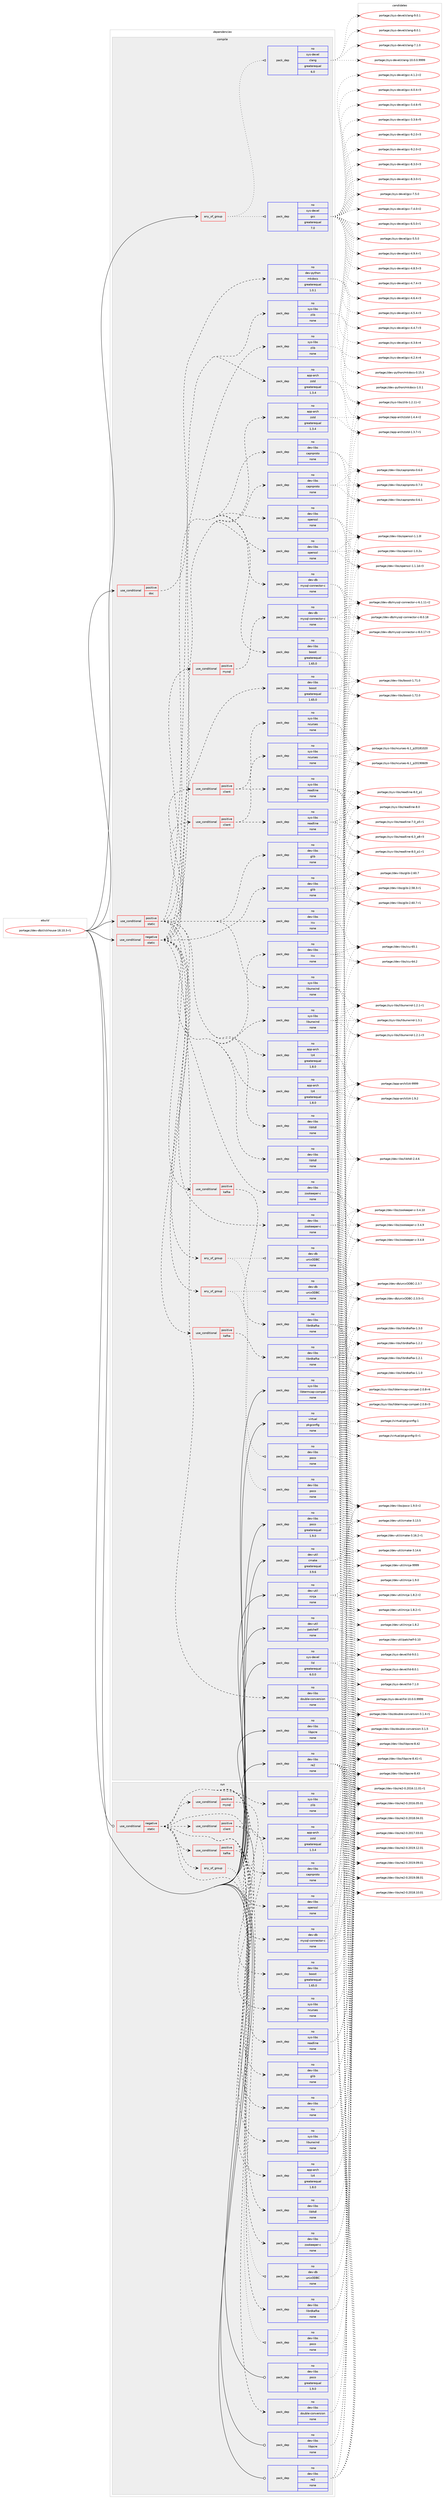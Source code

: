 digraph prolog {

# *************
# Graph options
# *************

newrank=true;
concentrate=true;
compound=true;
graph [rankdir=LR,fontname=Helvetica,fontsize=10,ranksep=1.5];#, ranksep=2.5, nodesep=0.2];
edge  [arrowhead=vee];
node  [fontname=Helvetica,fontsize=10];

# **********
# The ebuild
# **********

subgraph cluster_leftcol {
color=gray;
rank=same;
label=<<i>ebuild</i>>;
id [label="portage://dev-db/clickhouse-18.10.3-r1", color=red, width=4, href="../dev-db/clickhouse-18.10.3-r1.svg"];
}

# ****************
# The dependencies
# ****************

subgraph cluster_midcol {
color=gray;
label=<<i>dependencies</i>>;
subgraph cluster_compile {
fillcolor="#eeeeee";
style=filled;
label=<<i>compile</i>>;
subgraph any7072 {
dependency585486 [label=<<TABLE BORDER="0" CELLBORDER="1" CELLSPACING="0" CELLPADDING="4"><TR><TD CELLPADDING="10">any_of_group</TD></TR></TABLE>>, shape=none, color=red];subgraph pack439322 {
dependency585487 [label=<<TABLE BORDER="0" CELLBORDER="1" CELLSPACING="0" CELLPADDING="4" WIDTH="220"><TR><TD ROWSPAN="6" CELLPADDING="30">pack_dep</TD></TR><TR><TD WIDTH="110">no</TD></TR><TR><TD>sys-devel</TD></TR><TR><TD>gcc</TD></TR><TR><TD>greaterequal</TD></TR><TR><TD>7.0</TD></TR></TABLE>>, shape=none, color=blue];
}
dependency585486:e -> dependency585487:w [weight=20,style="dotted",arrowhead="oinv"];
subgraph pack439323 {
dependency585488 [label=<<TABLE BORDER="0" CELLBORDER="1" CELLSPACING="0" CELLPADDING="4" WIDTH="220"><TR><TD ROWSPAN="6" CELLPADDING="30">pack_dep</TD></TR><TR><TD WIDTH="110">no</TD></TR><TR><TD>sys-devel</TD></TR><TR><TD>clang</TD></TR><TR><TD>greaterequal</TD></TR><TR><TD>6.0</TD></TR></TABLE>>, shape=none, color=blue];
}
dependency585486:e -> dependency585488:w [weight=20,style="dotted",arrowhead="oinv"];
}
id:e -> dependency585486:w [weight=20,style="solid",arrowhead="vee"];
subgraph cond138831 {
dependency585489 [label=<<TABLE BORDER="0" CELLBORDER="1" CELLSPACING="0" CELLPADDING="4"><TR><TD ROWSPAN="3" CELLPADDING="10">use_conditional</TD></TR><TR><TD>negative</TD></TR><TR><TD>static</TD></TR></TABLE>>, shape=none, color=red];
subgraph pack439324 {
dependency585490 [label=<<TABLE BORDER="0" CELLBORDER="1" CELLSPACING="0" CELLPADDING="4" WIDTH="220"><TR><TD ROWSPAN="6" CELLPADDING="30">pack_dep</TD></TR><TR><TD WIDTH="110">no</TD></TR><TR><TD>app-arch</TD></TR><TR><TD>lz4</TD></TR><TR><TD>greaterequal</TD></TR><TR><TD>1.8.0</TD></TR></TABLE>>, shape=none, color=blue];
}
dependency585489:e -> dependency585490:w [weight=20,style="dashed",arrowhead="vee"];
subgraph pack439325 {
dependency585491 [label=<<TABLE BORDER="0" CELLBORDER="1" CELLSPACING="0" CELLPADDING="4" WIDTH="220"><TR><TD ROWSPAN="6" CELLPADDING="30">pack_dep</TD></TR><TR><TD WIDTH="110">no</TD></TR><TR><TD>app-arch</TD></TR><TR><TD>zstd</TD></TR><TR><TD>greaterequal</TD></TR><TR><TD>1.3.4</TD></TR></TABLE>>, shape=none, color=blue];
}
dependency585489:e -> dependency585491:w [weight=20,style="dashed",arrowhead="vee"];
subgraph cond138832 {
dependency585492 [label=<<TABLE BORDER="0" CELLBORDER="1" CELLSPACING="0" CELLPADDING="4"><TR><TD ROWSPAN="3" CELLPADDING="10">use_conditional</TD></TR><TR><TD>positive</TD></TR><TR><TD>client</TD></TR></TABLE>>, shape=none, color=red];
subgraph pack439326 {
dependency585493 [label=<<TABLE BORDER="0" CELLBORDER="1" CELLSPACING="0" CELLPADDING="4" WIDTH="220"><TR><TD ROWSPAN="6" CELLPADDING="30">pack_dep</TD></TR><TR><TD WIDTH="110">no</TD></TR><TR><TD>sys-libs</TD></TR><TR><TD>ncurses</TD></TR><TR><TD>none</TD></TR><TR><TD></TD></TR></TABLE>>, shape=none, color=blue];
}
dependency585492:e -> dependency585493:w [weight=20,style="dashed",arrowhead="vee"];
subgraph pack439327 {
dependency585494 [label=<<TABLE BORDER="0" CELLBORDER="1" CELLSPACING="0" CELLPADDING="4" WIDTH="220"><TR><TD ROWSPAN="6" CELLPADDING="30">pack_dep</TD></TR><TR><TD WIDTH="110">no</TD></TR><TR><TD>sys-libs</TD></TR><TR><TD>readline</TD></TR><TR><TD>none</TD></TR><TR><TD></TD></TR></TABLE>>, shape=none, color=blue];
}
dependency585492:e -> dependency585494:w [weight=20,style="dashed",arrowhead="vee"];
}
dependency585489:e -> dependency585492:w [weight=20,style="dashed",arrowhead="vee"];
subgraph pack439328 {
dependency585495 [label=<<TABLE BORDER="0" CELLBORDER="1" CELLSPACING="0" CELLPADDING="4" WIDTH="220"><TR><TD ROWSPAN="6" CELLPADDING="30">pack_dep</TD></TR><TR><TD WIDTH="110">no</TD></TR><TR><TD>dev-libs</TD></TR><TR><TD>double-conversion</TD></TR><TR><TD>none</TD></TR><TR><TD></TD></TR></TABLE>>, shape=none, color=blue];
}
dependency585489:e -> dependency585495:w [weight=20,style="dashed",arrowhead="vee"];
subgraph pack439329 {
dependency585496 [label=<<TABLE BORDER="0" CELLBORDER="1" CELLSPACING="0" CELLPADDING="4" WIDTH="220"><TR><TD ROWSPAN="6" CELLPADDING="30">pack_dep</TD></TR><TR><TD WIDTH="110">no</TD></TR><TR><TD>dev-libs</TD></TR><TR><TD>capnproto</TD></TR><TR><TD>none</TD></TR><TR><TD></TD></TR></TABLE>>, shape=none, color=blue];
}
dependency585489:e -> dependency585496:w [weight=20,style="dashed",arrowhead="vee"];
subgraph pack439330 {
dependency585497 [label=<<TABLE BORDER="0" CELLBORDER="1" CELLSPACING="0" CELLPADDING="4" WIDTH="220"><TR><TD ROWSPAN="6" CELLPADDING="30">pack_dep</TD></TR><TR><TD WIDTH="110">no</TD></TR><TR><TD>dev-libs</TD></TR><TR><TD>libltdl</TD></TR><TR><TD>none</TD></TR><TR><TD></TD></TR></TABLE>>, shape=none, color=blue];
}
dependency585489:e -> dependency585497:w [weight=20,style="dashed",arrowhead="vee"];
subgraph pack439331 {
dependency585498 [label=<<TABLE BORDER="0" CELLBORDER="1" CELLSPACING="0" CELLPADDING="4" WIDTH="220"><TR><TD ROWSPAN="6" CELLPADDING="30">pack_dep</TD></TR><TR><TD WIDTH="110">no</TD></TR><TR><TD>sys-libs</TD></TR><TR><TD>libunwind</TD></TR><TR><TD>none</TD></TR><TR><TD></TD></TR></TABLE>>, shape=none, color=blue];
}
dependency585489:e -> dependency585498:w [weight=20,style="dashed",arrowhead="vee"];
subgraph pack439332 {
dependency585499 [label=<<TABLE BORDER="0" CELLBORDER="1" CELLSPACING="0" CELLPADDING="4" WIDTH="220"><TR><TD ROWSPAN="6" CELLPADDING="30">pack_dep</TD></TR><TR><TD WIDTH="110">no</TD></TR><TR><TD>sys-libs</TD></TR><TR><TD>zlib</TD></TR><TR><TD>none</TD></TR><TR><TD></TD></TR></TABLE>>, shape=none, color=blue];
}
dependency585489:e -> dependency585499:w [weight=20,style="dashed",arrowhead="vee"];
subgraph any7073 {
dependency585500 [label=<<TABLE BORDER="0" CELLBORDER="1" CELLSPACING="0" CELLPADDING="4"><TR><TD CELLPADDING="10">any_of_group</TD></TR></TABLE>>, shape=none, color=red];subgraph pack439333 {
dependency585501 [label=<<TABLE BORDER="0" CELLBORDER="1" CELLSPACING="0" CELLPADDING="4" WIDTH="220"><TR><TD ROWSPAN="6" CELLPADDING="30">pack_dep</TD></TR><TR><TD WIDTH="110">no</TD></TR><TR><TD>dev-db</TD></TR><TR><TD>unixODBC</TD></TR><TR><TD>none</TD></TR><TR><TD></TD></TR></TABLE>>, shape=none, color=blue];
}
dependency585500:e -> dependency585501:w [weight=20,style="dotted",arrowhead="oinv"];
subgraph pack439334 {
dependency585502 [label=<<TABLE BORDER="0" CELLBORDER="1" CELLSPACING="0" CELLPADDING="4" WIDTH="220"><TR><TD ROWSPAN="6" CELLPADDING="30">pack_dep</TD></TR><TR><TD WIDTH="110">no</TD></TR><TR><TD>dev-libs</TD></TR><TR><TD>poco</TD></TR><TR><TD>none</TD></TR><TR><TD></TD></TR></TABLE>>, shape=none, color=blue];
}
dependency585500:e -> dependency585502:w [weight=20,style="dotted",arrowhead="oinv"];
}
dependency585489:e -> dependency585500:w [weight=20,style="dashed",arrowhead="vee"];
subgraph pack439335 {
dependency585503 [label=<<TABLE BORDER="0" CELLBORDER="1" CELLSPACING="0" CELLPADDING="4" WIDTH="220"><TR><TD ROWSPAN="6" CELLPADDING="30">pack_dep</TD></TR><TR><TD WIDTH="110">no</TD></TR><TR><TD>dev-libs</TD></TR><TR><TD>icu</TD></TR><TR><TD>none</TD></TR><TR><TD></TD></TR></TABLE>>, shape=none, color=blue];
}
dependency585489:e -> dependency585503:w [weight=20,style="dashed",arrowhead="vee"];
subgraph pack439336 {
dependency585504 [label=<<TABLE BORDER="0" CELLBORDER="1" CELLSPACING="0" CELLPADDING="4" WIDTH="220"><TR><TD ROWSPAN="6" CELLPADDING="30">pack_dep</TD></TR><TR><TD WIDTH="110">no</TD></TR><TR><TD>dev-libs</TD></TR><TR><TD>glib</TD></TR><TR><TD>none</TD></TR><TR><TD></TD></TR></TABLE>>, shape=none, color=blue];
}
dependency585489:e -> dependency585504:w [weight=20,style="dashed",arrowhead="vee"];
subgraph pack439337 {
dependency585505 [label=<<TABLE BORDER="0" CELLBORDER="1" CELLSPACING="0" CELLPADDING="4" WIDTH="220"><TR><TD ROWSPAN="6" CELLPADDING="30">pack_dep</TD></TR><TR><TD WIDTH="110">no</TD></TR><TR><TD>dev-libs</TD></TR><TR><TD>boost</TD></TR><TR><TD>greaterequal</TD></TR><TR><TD>1.65.0</TD></TR></TABLE>>, shape=none, color=blue];
}
dependency585489:e -> dependency585505:w [weight=20,style="dashed",arrowhead="vee"];
subgraph pack439338 {
dependency585506 [label=<<TABLE BORDER="0" CELLBORDER="1" CELLSPACING="0" CELLPADDING="4" WIDTH="220"><TR><TD ROWSPAN="6" CELLPADDING="30">pack_dep</TD></TR><TR><TD WIDTH="110">no</TD></TR><TR><TD>dev-libs</TD></TR><TR><TD>openssl</TD></TR><TR><TD>none</TD></TR><TR><TD></TD></TR></TABLE>>, shape=none, color=blue];
}
dependency585489:e -> dependency585506:w [weight=20,style="dashed",arrowhead="vee"];
subgraph pack439339 {
dependency585507 [label=<<TABLE BORDER="0" CELLBORDER="1" CELLSPACING="0" CELLPADDING="4" WIDTH="220"><TR><TD ROWSPAN="6" CELLPADDING="30">pack_dep</TD></TR><TR><TD WIDTH="110">no</TD></TR><TR><TD>dev-libs</TD></TR><TR><TD>zookeeper-c</TD></TR><TR><TD>none</TD></TR><TR><TD></TD></TR></TABLE>>, shape=none, color=blue];
}
dependency585489:e -> dependency585507:w [weight=20,style="dashed",arrowhead="vee"];
subgraph cond138833 {
dependency585508 [label=<<TABLE BORDER="0" CELLBORDER="1" CELLSPACING="0" CELLPADDING="4"><TR><TD ROWSPAN="3" CELLPADDING="10">use_conditional</TD></TR><TR><TD>positive</TD></TR><TR><TD>kafka</TD></TR></TABLE>>, shape=none, color=red];
subgraph pack439340 {
dependency585509 [label=<<TABLE BORDER="0" CELLBORDER="1" CELLSPACING="0" CELLPADDING="4" WIDTH="220"><TR><TD ROWSPAN="6" CELLPADDING="30">pack_dep</TD></TR><TR><TD WIDTH="110">no</TD></TR><TR><TD>dev-libs</TD></TR><TR><TD>librdkafka</TD></TR><TR><TD>none</TD></TR><TR><TD></TD></TR></TABLE>>, shape=none, color=blue];
}
dependency585508:e -> dependency585509:w [weight=20,style="dashed",arrowhead="vee"];
}
dependency585489:e -> dependency585508:w [weight=20,style="dashed",arrowhead="vee"];
subgraph cond138834 {
dependency585510 [label=<<TABLE BORDER="0" CELLBORDER="1" CELLSPACING="0" CELLPADDING="4"><TR><TD ROWSPAN="3" CELLPADDING="10">use_conditional</TD></TR><TR><TD>positive</TD></TR><TR><TD>mysql</TD></TR></TABLE>>, shape=none, color=red];
subgraph pack439341 {
dependency585511 [label=<<TABLE BORDER="0" CELLBORDER="1" CELLSPACING="0" CELLPADDING="4" WIDTH="220"><TR><TD ROWSPAN="6" CELLPADDING="30">pack_dep</TD></TR><TR><TD WIDTH="110">no</TD></TR><TR><TD>dev-db</TD></TR><TR><TD>mysql-connector-c</TD></TR><TR><TD>none</TD></TR><TR><TD></TD></TR></TABLE>>, shape=none, color=blue];
}
dependency585510:e -> dependency585511:w [weight=20,style="dashed",arrowhead="vee"];
}
dependency585489:e -> dependency585510:w [weight=20,style="dashed",arrowhead="vee"];
}
id:e -> dependency585489:w [weight=20,style="solid",arrowhead="vee"];
subgraph cond138835 {
dependency585512 [label=<<TABLE BORDER="0" CELLBORDER="1" CELLSPACING="0" CELLPADDING="4"><TR><TD ROWSPAN="3" CELLPADDING="10">use_conditional</TD></TR><TR><TD>positive</TD></TR><TR><TD>doc</TD></TR></TABLE>>, shape=none, color=red];
subgraph pack439342 {
dependency585513 [label=<<TABLE BORDER="0" CELLBORDER="1" CELLSPACING="0" CELLPADDING="4" WIDTH="220"><TR><TD ROWSPAN="6" CELLPADDING="30">pack_dep</TD></TR><TR><TD WIDTH="110">no</TD></TR><TR><TD>dev-python</TD></TR><TR><TD>mkdocs</TD></TR><TR><TD>greaterequal</TD></TR><TR><TD>1.0.1</TD></TR></TABLE>>, shape=none, color=blue];
}
dependency585512:e -> dependency585513:w [weight=20,style="dashed",arrowhead="vee"];
}
id:e -> dependency585512:w [weight=20,style="solid",arrowhead="vee"];
subgraph cond138836 {
dependency585514 [label=<<TABLE BORDER="0" CELLBORDER="1" CELLSPACING="0" CELLPADDING="4"><TR><TD ROWSPAN="3" CELLPADDING="10">use_conditional</TD></TR><TR><TD>positive</TD></TR><TR><TD>static</TD></TR></TABLE>>, shape=none, color=red];
subgraph pack439343 {
dependency585515 [label=<<TABLE BORDER="0" CELLBORDER="1" CELLSPACING="0" CELLPADDING="4" WIDTH="220"><TR><TD ROWSPAN="6" CELLPADDING="30">pack_dep</TD></TR><TR><TD WIDTH="110">no</TD></TR><TR><TD>app-arch</TD></TR><TR><TD>lz4</TD></TR><TR><TD>greaterequal</TD></TR><TR><TD>1.8.0</TD></TR></TABLE>>, shape=none, color=blue];
}
dependency585514:e -> dependency585515:w [weight=20,style="dashed",arrowhead="vee"];
subgraph pack439344 {
dependency585516 [label=<<TABLE BORDER="0" CELLBORDER="1" CELLSPACING="0" CELLPADDING="4" WIDTH="220"><TR><TD ROWSPAN="6" CELLPADDING="30">pack_dep</TD></TR><TR><TD WIDTH="110">no</TD></TR><TR><TD>app-arch</TD></TR><TR><TD>zstd</TD></TR><TR><TD>greaterequal</TD></TR><TR><TD>1.3.4</TD></TR></TABLE>>, shape=none, color=blue];
}
dependency585514:e -> dependency585516:w [weight=20,style="dashed",arrowhead="vee"];
subgraph cond138837 {
dependency585517 [label=<<TABLE BORDER="0" CELLBORDER="1" CELLSPACING="0" CELLPADDING="4"><TR><TD ROWSPAN="3" CELLPADDING="10">use_conditional</TD></TR><TR><TD>positive</TD></TR><TR><TD>client</TD></TR></TABLE>>, shape=none, color=red];
subgraph pack439345 {
dependency585518 [label=<<TABLE BORDER="0" CELLBORDER="1" CELLSPACING="0" CELLPADDING="4" WIDTH="220"><TR><TD ROWSPAN="6" CELLPADDING="30">pack_dep</TD></TR><TR><TD WIDTH="110">no</TD></TR><TR><TD>sys-libs</TD></TR><TR><TD>ncurses</TD></TR><TR><TD>none</TD></TR><TR><TD></TD></TR></TABLE>>, shape=none, color=blue];
}
dependency585517:e -> dependency585518:w [weight=20,style="dashed",arrowhead="vee"];
subgraph pack439346 {
dependency585519 [label=<<TABLE BORDER="0" CELLBORDER="1" CELLSPACING="0" CELLPADDING="4" WIDTH="220"><TR><TD ROWSPAN="6" CELLPADDING="30">pack_dep</TD></TR><TR><TD WIDTH="110">no</TD></TR><TR><TD>sys-libs</TD></TR><TR><TD>readline</TD></TR><TR><TD>none</TD></TR><TR><TD></TD></TR></TABLE>>, shape=none, color=blue];
}
dependency585517:e -> dependency585519:w [weight=20,style="dashed",arrowhead="vee"];
}
dependency585514:e -> dependency585517:w [weight=20,style="dashed",arrowhead="vee"];
subgraph pack439347 {
dependency585520 [label=<<TABLE BORDER="0" CELLBORDER="1" CELLSPACING="0" CELLPADDING="4" WIDTH="220"><TR><TD ROWSPAN="6" CELLPADDING="30">pack_dep</TD></TR><TR><TD WIDTH="110">no</TD></TR><TR><TD>dev-libs</TD></TR><TR><TD>capnproto</TD></TR><TR><TD>none</TD></TR><TR><TD></TD></TR></TABLE>>, shape=none, color=blue];
}
dependency585514:e -> dependency585520:w [weight=20,style="dashed",arrowhead="vee"];
subgraph pack439348 {
dependency585521 [label=<<TABLE BORDER="0" CELLBORDER="1" CELLSPACING="0" CELLPADDING="4" WIDTH="220"><TR><TD ROWSPAN="6" CELLPADDING="30">pack_dep</TD></TR><TR><TD WIDTH="110">no</TD></TR><TR><TD>dev-libs</TD></TR><TR><TD>libltdl</TD></TR><TR><TD>none</TD></TR><TR><TD></TD></TR></TABLE>>, shape=none, color=blue];
}
dependency585514:e -> dependency585521:w [weight=20,style="dashed",arrowhead="vee"];
subgraph pack439349 {
dependency585522 [label=<<TABLE BORDER="0" CELLBORDER="1" CELLSPACING="0" CELLPADDING="4" WIDTH="220"><TR><TD ROWSPAN="6" CELLPADDING="30">pack_dep</TD></TR><TR><TD WIDTH="110">no</TD></TR><TR><TD>sys-libs</TD></TR><TR><TD>libunwind</TD></TR><TR><TD>none</TD></TR><TR><TD></TD></TR></TABLE>>, shape=none, color=blue];
}
dependency585514:e -> dependency585522:w [weight=20,style="dashed",arrowhead="vee"];
subgraph pack439350 {
dependency585523 [label=<<TABLE BORDER="0" CELLBORDER="1" CELLSPACING="0" CELLPADDING="4" WIDTH="220"><TR><TD ROWSPAN="6" CELLPADDING="30">pack_dep</TD></TR><TR><TD WIDTH="110">no</TD></TR><TR><TD>sys-libs</TD></TR><TR><TD>zlib</TD></TR><TR><TD>none</TD></TR><TR><TD></TD></TR></TABLE>>, shape=none, color=blue];
}
dependency585514:e -> dependency585523:w [weight=20,style="dashed",arrowhead="vee"];
subgraph any7074 {
dependency585524 [label=<<TABLE BORDER="0" CELLBORDER="1" CELLSPACING="0" CELLPADDING="4"><TR><TD CELLPADDING="10">any_of_group</TD></TR></TABLE>>, shape=none, color=red];subgraph pack439351 {
dependency585525 [label=<<TABLE BORDER="0" CELLBORDER="1" CELLSPACING="0" CELLPADDING="4" WIDTH="220"><TR><TD ROWSPAN="6" CELLPADDING="30">pack_dep</TD></TR><TR><TD WIDTH="110">no</TD></TR><TR><TD>dev-db</TD></TR><TR><TD>unixODBC</TD></TR><TR><TD>none</TD></TR><TR><TD></TD></TR></TABLE>>, shape=none, color=blue];
}
dependency585524:e -> dependency585525:w [weight=20,style="dotted",arrowhead="oinv"];
subgraph pack439352 {
dependency585526 [label=<<TABLE BORDER="0" CELLBORDER="1" CELLSPACING="0" CELLPADDING="4" WIDTH="220"><TR><TD ROWSPAN="6" CELLPADDING="30">pack_dep</TD></TR><TR><TD WIDTH="110">no</TD></TR><TR><TD>dev-libs</TD></TR><TR><TD>poco</TD></TR><TR><TD>none</TD></TR><TR><TD></TD></TR></TABLE>>, shape=none, color=blue];
}
dependency585524:e -> dependency585526:w [weight=20,style="dotted",arrowhead="oinv"];
}
dependency585514:e -> dependency585524:w [weight=20,style="dashed",arrowhead="vee"];
subgraph pack439353 {
dependency585527 [label=<<TABLE BORDER="0" CELLBORDER="1" CELLSPACING="0" CELLPADDING="4" WIDTH="220"><TR><TD ROWSPAN="6" CELLPADDING="30">pack_dep</TD></TR><TR><TD WIDTH="110">no</TD></TR><TR><TD>dev-libs</TD></TR><TR><TD>icu</TD></TR><TR><TD>none</TD></TR><TR><TD></TD></TR></TABLE>>, shape=none, color=blue];
}
dependency585514:e -> dependency585527:w [weight=20,style="dashed",arrowhead="vee"];
subgraph pack439354 {
dependency585528 [label=<<TABLE BORDER="0" CELLBORDER="1" CELLSPACING="0" CELLPADDING="4" WIDTH="220"><TR><TD ROWSPAN="6" CELLPADDING="30">pack_dep</TD></TR><TR><TD WIDTH="110">no</TD></TR><TR><TD>dev-libs</TD></TR><TR><TD>glib</TD></TR><TR><TD>none</TD></TR><TR><TD></TD></TR></TABLE>>, shape=none, color=blue];
}
dependency585514:e -> dependency585528:w [weight=20,style="dashed",arrowhead="vee"];
subgraph pack439355 {
dependency585529 [label=<<TABLE BORDER="0" CELLBORDER="1" CELLSPACING="0" CELLPADDING="4" WIDTH="220"><TR><TD ROWSPAN="6" CELLPADDING="30">pack_dep</TD></TR><TR><TD WIDTH="110">no</TD></TR><TR><TD>dev-libs</TD></TR><TR><TD>boost</TD></TR><TR><TD>greaterequal</TD></TR><TR><TD>1.65.0</TD></TR></TABLE>>, shape=none, color=blue];
}
dependency585514:e -> dependency585529:w [weight=20,style="dashed",arrowhead="vee"];
subgraph pack439356 {
dependency585530 [label=<<TABLE BORDER="0" CELLBORDER="1" CELLSPACING="0" CELLPADDING="4" WIDTH="220"><TR><TD ROWSPAN="6" CELLPADDING="30">pack_dep</TD></TR><TR><TD WIDTH="110">no</TD></TR><TR><TD>dev-libs</TD></TR><TR><TD>openssl</TD></TR><TR><TD>none</TD></TR><TR><TD></TD></TR></TABLE>>, shape=none, color=blue];
}
dependency585514:e -> dependency585530:w [weight=20,style="dashed",arrowhead="vee"];
subgraph pack439357 {
dependency585531 [label=<<TABLE BORDER="0" CELLBORDER="1" CELLSPACING="0" CELLPADDING="4" WIDTH="220"><TR><TD ROWSPAN="6" CELLPADDING="30">pack_dep</TD></TR><TR><TD WIDTH="110">no</TD></TR><TR><TD>dev-libs</TD></TR><TR><TD>zookeeper-c</TD></TR><TR><TD>none</TD></TR><TR><TD></TD></TR></TABLE>>, shape=none, color=blue];
}
dependency585514:e -> dependency585531:w [weight=20,style="dashed",arrowhead="vee"];
subgraph pack439358 {
dependency585532 [label=<<TABLE BORDER="0" CELLBORDER="1" CELLSPACING="0" CELLPADDING="4" WIDTH="220"><TR><TD ROWSPAN="6" CELLPADDING="30">pack_dep</TD></TR><TR><TD WIDTH="110">no</TD></TR><TR><TD>dev-db</TD></TR><TR><TD>mysql-connector-c</TD></TR><TR><TD>none</TD></TR><TR><TD></TD></TR></TABLE>>, shape=none, color=blue];
}
dependency585514:e -> dependency585532:w [weight=20,style="dashed",arrowhead="vee"];
subgraph cond138838 {
dependency585533 [label=<<TABLE BORDER="0" CELLBORDER="1" CELLSPACING="0" CELLPADDING="4"><TR><TD ROWSPAN="3" CELLPADDING="10">use_conditional</TD></TR><TR><TD>positive</TD></TR><TR><TD>kafka</TD></TR></TABLE>>, shape=none, color=red];
subgraph pack439359 {
dependency585534 [label=<<TABLE BORDER="0" CELLBORDER="1" CELLSPACING="0" CELLPADDING="4" WIDTH="220"><TR><TD ROWSPAN="6" CELLPADDING="30">pack_dep</TD></TR><TR><TD WIDTH="110">no</TD></TR><TR><TD>dev-libs</TD></TR><TR><TD>librdkafka</TD></TR><TR><TD>none</TD></TR><TR><TD></TD></TR></TABLE>>, shape=none, color=blue];
}
dependency585533:e -> dependency585534:w [weight=20,style="dashed",arrowhead="vee"];
}
dependency585514:e -> dependency585533:w [weight=20,style="dashed",arrowhead="vee"];
}
id:e -> dependency585514:w [weight=20,style="solid",arrowhead="vee"];
subgraph pack439360 {
dependency585535 [label=<<TABLE BORDER="0" CELLBORDER="1" CELLSPACING="0" CELLPADDING="4" WIDTH="220"><TR><TD ROWSPAN="6" CELLPADDING="30">pack_dep</TD></TR><TR><TD WIDTH="110">no</TD></TR><TR><TD>dev-libs</TD></TR><TR><TD>libpcre</TD></TR><TR><TD>none</TD></TR><TR><TD></TD></TR></TABLE>>, shape=none, color=blue];
}
id:e -> dependency585535:w [weight=20,style="solid",arrowhead="vee"];
subgraph pack439361 {
dependency585536 [label=<<TABLE BORDER="0" CELLBORDER="1" CELLSPACING="0" CELLPADDING="4" WIDTH="220"><TR><TD ROWSPAN="6" CELLPADDING="30">pack_dep</TD></TR><TR><TD WIDTH="110">no</TD></TR><TR><TD>dev-libs</TD></TR><TR><TD>poco</TD></TR><TR><TD>greaterequal</TD></TR><TR><TD>1.9.0</TD></TR></TABLE>>, shape=none, color=blue];
}
id:e -> dependency585536:w [weight=20,style="solid",arrowhead="vee"];
subgraph pack439362 {
dependency585537 [label=<<TABLE BORDER="0" CELLBORDER="1" CELLSPACING="0" CELLPADDING="4" WIDTH="220"><TR><TD ROWSPAN="6" CELLPADDING="30">pack_dep</TD></TR><TR><TD WIDTH="110">no</TD></TR><TR><TD>dev-libs</TD></TR><TR><TD>re2</TD></TR><TR><TD>none</TD></TR><TR><TD></TD></TR></TABLE>>, shape=none, color=blue];
}
id:e -> dependency585537:w [weight=20,style="solid",arrowhead="vee"];
subgraph pack439363 {
dependency585538 [label=<<TABLE BORDER="0" CELLBORDER="1" CELLSPACING="0" CELLPADDING="4" WIDTH="220"><TR><TD ROWSPAN="6" CELLPADDING="30">pack_dep</TD></TR><TR><TD WIDTH="110">no</TD></TR><TR><TD>dev-util</TD></TR><TR><TD>cmake</TD></TR><TR><TD>greaterequal</TD></TR><TR><TD>3.9.6</TD></TR></TABLE>>, shape=none, color=blue];
}
id:e -> dependency585538:w [weight=20,style="solid",arrowhead="vee"];
subgraph pack439364 {
dependency585539 [label=<<TABLE BORDER="0" CELLBORDER="1" CELLSPACING="0" CELLPADDING="4" WIDTH="220"><TR><TD ROWSPAN="6" CELLPADDING="30">pack_dep</TD></TR><TR><TD WIDTH="110">no</TD></TR><TR><TD>dev-util</TD></TR><TR><TD>ninja</TD></TR><TR><TD>none</TD></TR><TR><TD></TD></TR></TABLE>>, shape=none, color=blue];
}
id:e -> dependency585539:w [weight=20,style="solid",arrowhead="vee"];
subgraph pack439365 {
dependency585540 [label=<<TABLE BORDER="0" CELLBORDER="1" CELLSPACING="0" CELLPADDING="4" WIDTH="220"><TR><TD ROWSPAN="6" CELLPADDING="30">pack_dep</TD></TR><TR><TD WIDTH="110">no</TD></TR><TR><TD>dev-util</TD></TR><TR><TD>patchelf</TD></TR><TR><TD>none</TD></TR><TR><TD></TD></TR></TABLE>>, shape=none, color=blue];
}
id:e -> dependency585540:w [weight=20,style="solid",arrowhead="vee"];
subgraph pack439366 {
dependency585541 [label=<<TABLE BORDER="0" CELLBORDER="1" CELLSPACING="0" CELLPADDING="4" WIDTH="220"><TR><TD ROWSPAN="6" CELLPADDING="30">pack_dep</TD></TR><TR><TD WIDTH="110">no</TD></TR><TR><TD>sys-devel</TD></TR><TR><TD>lld</TD></TR><TR><TD>greaterequal</TD></TR><TR><TD>6.0.0</TD></TR></TABLE>>, shape=none, color=blue];
}
id:e -> dependency585541:w [weight=20,style="solid",arrowhead="vee"];
subgraph pack439367 {
dependency585542 [label=<<TABLE BORDER="0" CELLBORDER="1" CELLSPACING="0" CELLPADDING="4" WIDTH="220"><TR><TD ROWSPAN="6" CELLPADDING="30">pack_dep</TD></TR><TR><TD WIDTH="110">no</TD></TR><TR><TD>sys-libs</TD></TR><TR><TD>libtermcap-compat</TD></TR><TR><TD>none</TD></TR><TR><TD></TD></TR></TABLE>>, shape=none, color=blue];
}
id:e -> dependency585542:w [weight=20,style="solid",arrowhead="vee"];
subgraph pack439368 {
dependency585543 [label=<<TABLE BORDER="0" CELLBORDER="1" CELLSPACING="0" CELLPADDING="4" WIDTH="220"><TR><TD ROWSPAN="6" CELLPADDING="30">pack_dep</TD></TR><TR><TD WIDTH="110">no</TD></TR><TR><TD>virtual</TD></TR><TR><TD>pkgconfig</TD></TR><TR><TD>none</TD></TR><TR><TD></TD></TR></TABLE>>, shape=none, color=blue];
}
id:e -> dependency585543:w [weight=20,style="solid",arrowhead="vee"];
}
subgraph cluster_compileandrun {
fillcolor="#eeeeee";
style=filled;
label=<<i>compile and run</i>>;
}
subgraph cluster_run {
fillcolor="#eeeeee";
style=filled;
label=<<i>run</i>>;
subgraph cond138839 {
dependency585544 [label=<<TABLE BORDER="0" CELLBORDER="1" CELLSPACING="0" CELLPADDING="4"><TR><TD ROWSPAN="3" CELLPADDING="10">use_conditional</TD></TR><TR><TD>negative</TD></TR><TR><TD>static</TD></TR></TABLE>>, shape=none, color=red];
subgraph pack439369 {
dependency585545 [label=<<TABLE BORDER="0" CELLBORDER="1" CELLSPACING="0" CELLPADDING="4" WIDTH="220"><TR><TD ROWSPAN="6" CELLPADDING="30">pack_dep</TD></TR><TR><TD WIDTH="110">no</TD></TR><TR><TD>app-arch</TD></TR><TR><TD>lz4</TD></TR><TR><TD>greaterequal</TD></TR><TR><TD>1.8.0</TD></TR></TABLE>>, shape=none, color=blue];
}
dependency585544:e -> dependency585545:w [weight=20,style="dashed",arrowhead="vee"];
subgraph pack439370 {
dependency585546 [label=<<TABLE BORDER="0" CELLBORDER="1" CELLSPACING="0" CELLPADDING="4" WIDTH="220"><TR><TD ROWSPAN="6" CELLPADDING="30">pack_dep</TD></TR><TR><TD WIDTH="110">no</TD></TR><TR><TD>app-arch</TD></TR><TR><TD>zstd</TD></TR><TR><TD>greaterequal</TD></TR><TR><TD>1.3.4</TD></TR></TABLE>>, shape=none, color=blue];
}
dependency585544:e -> dependency585546:w [weight=20,style="dashed",arrowhead="vee"];
subgraph cond138840 {
dependency585547 [label=<<TABLE BORDER="0" CELLBORDER="1" CELLSPACING="0" CELLPADDING="4"><TR><TD ROWSPAN="3" CELLPADDING="10">use_conditional</TD></TR><TR><TD>positive</TD></TR><TR><TD>client</TD></TR></TABLE>>, shape=none, color=red];
subgraph pack439371 {
dependency585548 [label=<<TABLE BORDER="0" CELLBORDER="1" CELLSPACING="0" CELLPADDING="4" WIDTH="220"><TR><TD ROWSPAN="6" CELLPADDING="30">pack_dep</TD></TR><TR><TD WIDTH="110">no</TD></TR><TR><TD>sys-libs</TD></TR><TR><TD>ncurses</TD></TR><TR><TD>none</TD></TR><TR><TD></TD></TR></TABLE>>, shape=none, color=blue];
}
dependency585547:e -> dependency585548:w [weight=20,style="dashed",arrowhead="vee"];
subgraph pack439372 {
dependency585549 [label=<<TABLE BORDER="0" CELLBORDER="1" CELLSPACING="0" CELLPADDING="4" WIDTH="220"><TR><TD ROWSPAN="6" CELLPADDING="30">pack_dep</TD></TR><TR><TD WIDTH="110">no</TD></TR><TR><TD>sys-libs</TD></TR><TR><TD>readline</TD></TR><TR><TD>none</TD></TR><TR><TD></TD></TR></TABLE>>, shape=none, color=blue];
}
dependency585547:e -> dependency585549:w [weight=20,style="dashed",arrowhead="vee"];
}
dependency585544:e -> dependency585547:w [weight=20,style="dashed",arrowhead="vee"];
subgraph pack439373 {
dependency585550 [label=<<TABLE BORDER="0" CELLBORDER="1" CELLSPACING="0" CELLPADDING="4" WIDTH="220"><TR><TD ROWSPAN="6" CELLPADDING="30">pack_dep</TD></TR><TR><TD WIDTH="110">no</TD></TR><TR><TD>dev-libs</TD></TR><TR><TD>double-conversion</TD></TR><TR><TD>none</TD></TR><TR><TD></TD></TR></TABLE>>, shape=none, color=blue];
}
dependency585544:e -> dependency585550:w [weight=20,style="dashed",arrowhead="vee"];
subgraph pack439374 {
dependency585551 [label=<<TABLE BORDER="0" CELLBORDER="1" CELLSPACING="0" CELLPADDING="4" WIDTH="220"><TR><TD ROWSPAN="6" CELLPADDING="30">pack_dep</TD></TR><TR><TD WIDTH="110">no</TD></TR><TR><TD>dev-libs</TD></TR><TR><TD>capnproto</TD></TR><TR><TD>none</TD></TR><TR><TD></TD></TR></TABLE>>, shape=none, color=blue];
}
dependency585544:e -> dependency585551:w [weight=20,style="dashed",arrowhead="vee"];
subgraph pack439375 {
dependency585552 [label=<<TABLE BORDER="0" CELLBORDER="1" CELLSPACING="0" CELLPADDING="4" WIDTH="220"><TR><TD ROWSPAN="6" CELLPADDING="30">pack_dep</TD></TR><TR><TD WIDTH="110">no</TD></TR><TR><TD>dev-libs</TD></TR><TR><TD>libltdl</TD></TR><TR><TD>none</TD></TR><TR><TD></TD></TR></TABLE>>, shape=none, color=blue];
}
dependency585544:e -> dependency585552:w [weight=20,style="dashed",arrowhead="vee"];
subgraph pack439376 {
dependency585553 [label=<<TABLE BORDER="0" CELLBORDER="1" CELLSPACING="0" CELLPADDING="4" WIDTH="220"><TR><TD ROWSPAN="6" CELLPADDING="30">pack_dep</TD></TR><TR><TD WIDTH="110">no</TD></TR><TR><TD>sys-libs</TD></TR><TR><TD>libunwind</TD></TR><TR><TD>none</TD></TR><TR><TD></TD></TR></TABLE>>, shape=none, color=blue];
}
dependency585544:e -> dependency585553:w [weight=20,style="dashed",arrowhead="vee"];
subgraph pack439377 {
dependency585554 [label=<<TABLE BORDER="0" CELLBORDER="1" CELLSPACING="0" CELLPADDING="4" WIDTH="220"><TR><TD ROWSPAN="6" CELLPADDING="30">pack_dep</TD></TR><TR><TD WIDTH="110">no</TD></TR><TR><TD>sys-libs</TD></TR><TR><TD>zlib</TD></TR><TR><TD>none</TD></TR><TR><TD></TD></TR></TABLE>>, shape=none, color=blue];
}
dependency585544:e -> dependency585554:w [weight=20,style="dashed",arrowhead="vee"];
subgraph any7075 {
dependency585555 [label=<<TABLE BORDER="0" CELLBORDER="1" CELLSPACING="0" CELLPADDING="4"><TR><TD CELLPADDING="10">any_of_group</TD></TR></TABLE>>, shape=none, color=red];subgraph pack439378 {
dependency585556 [label=<<TABLE BORDER="0" CELLBORDER="1" CELLSPACING="0" CELLPADDING="4" WIDTH="220"><TR><TD ROWSPAN="6" CELLPADDING="30">pack_dep</TD></TR><TR><TD WIDTH="110">no</TD></TR><TR><TD>dev-db</TD></TR><TR><TD>unixODBC</TD></TR><TR><TD>none</TD></TR><TR><TD></TD></TR></TABLE>>, shape=none, color=blue];
}
dependency585555:e -> dependency585556:w [weight=20,style="dotted",arrowhead="oinv"];
subgraph pack439379 {
dependency585557 [label=<<TABLE BORDER="0" CELLBORDER="1" CELLSPACING="0" CELLPADDING="4" WIDTH="220"><TR><TD ROWSPAN="6" CELLPADDING="30">pack_dep</TD></TR><TR><TD WIDTH="110">no</TD></TR><TR><TD>dev-libs</TD></TR><TR><TD>poco</TD></TR><TR><TD>none</TD></TR><TR><TD></TD></TR></TABLE>>, shape=none, color=blue];
}
dependency585555:e -> dependency585557:w [weight=20,style="dotted",arrowhead="oinv"];
}
dependency585544:e -> dependency585555:w [weight=20,style="dashed",arrowhead="vee"];
subgraph pack439380 {
dependency585558 [label=<<TABLE BORDER="0" CELLBORDER="1" CELLSPACING="0" CELLPADDING="4" WIDTH="220"><TR><TD ROWSPAN="6" CELLPADDING="30">pack_dep</TD></TR><TR><TD WIDTH="110">no</TD></TR><TR><TD>dev-libs</TD></TR><TR><TD>icu</TD></TR><TR><TD>none</TD></TR><TR><TD></TD></TR></TABLE>>, shape=none, color=blue];
}
dependency585544:e -> dependency585558:w [weight=20,style="dashed",arrowhead="vee"];
subgraph pack439381 {
dependency585559 [label=<<TABLE BORDER="0" CELLBORDER="1" CELLSPACING="0" CELLPADDING="4" WIDTH="220"><TR><TD ROWSPAN="6" CELLPADDING="30">pack_dep</TD></TR><TR><TD WIDTH="110">no</TD></TR><TR><TD>dev-libs</TD></TR><TR><TD>glib</TD></TR><TR><TD>none</TD></TR><TR><TD></TD></TR></TABLE>>, shape=none, color=blue];
}
dependency585544:e -> dependency585559:w [weight=20,style="dashed",arrowhead="vee"];
subgraph pack439382 {
dependency585560 [label=<<TABLE BORDER="0" CELLBORDER="1" CELLSPACING="0" CELLPADDING="4" WIDTH="220"><TR><TD ROWSPAN="6" CELLPADDING="30">pack_dep</TD></TR><TR><TD WIDTH="110">no</TD></TR><TR><TD>dev-libs</TD></TR><TR><TD>boost</TD></TR><TR><TD>greaterequal</TD></TR><TR><TD>1.65.0</TD></TR></TABLE>>, shape=none, color=blue];
}
dependency585544:e -> dependency585560:w [weight=20,style="dashed",arrowhead="vee"];
subgraph pack439383 {
dependency585561 [label=<<TABLE BORDER="0" CELLBORDER="1" CELLSPACING="0" CELLPADDING="4" WIDTH="220"><TR><TD ROWSPAN="6" CELLPADDING="30">pack_dep</TD></TR><TR><TD WIDTH="110">no</TD></TR><TR><TD>dev-libs</TD></TR><TR><TD>openssl</TD></TR><TR><TD>none</TD></TR><TR><TD></TD></TR></TABLE>>, shape=none, color=blue];
}
dependency585544:e -> dependency585561:w [weight=20,style="dashed",arrowhead="vee"];
subgraph pack439384 {
dependency585562 [label=<<TABLE BORDER="0" CELLBORDER="1" CELLSPACING="0" CELLPADDING="4" WIDTH="220"><TR><TD ROWSPAN="6" CELLPADDING="30">pack_dep</TD></TR><TR><TD WIDTH="110">no</TD></TR><TR><TD>dev-libs</TD></TR><TR><TD>zookeeper-c</TD></TR><TR><TD>none</TD></TR><TR><TD></TD></TR></TABLE>>, shape=none, color=blue];
}
dependency585544:e -> dependency585562:w [weight=20,style="dashed",arrowhead="vee"];
subgraph cond138841 {
dependency585563 [label=<<TABLE BORDER="0" CELLBORDER="1" CELLSPACING="0" CELLPADDING="4"><TR><TD ROWSPAN="3" CELLPADDING="10">use_conditional</TD></TR><TR><TD>positive</TD></TR><TR><TD>kafka</TD></TR></TABLE>>, shape=none, color=red];
subgraph pack439385 {
dependency585564 [label=<<TABLE BORDER="0" CELLBORDER="1" CELLSPACING="0" CELLPADDING="4" WIDTH="220"><TR><TD ROWSPAN="6" CELLPADDING="30">pack_dep</TD></TR><TR><TD WIDTH="110">no</TD></TR><TR><TD>dev-libs</TD></TR><TR><TD>librdkafka</TD></TR><TR><TD>none</TD></TR><TR><TD></TD></TR></TABLE>>, shape=none, color=blue];
}
dependency585563:e -> dependency585564:w [weight=20,style="dashed",arrowhead="vee"];
}
dependency585544:e -> dependency585563:w [weight=20,style="dashed",arrowhead="vee"];
subgraph cond138842 {
dependency585565 [label=<<TABLE BORDER="0" CELLBORDER="1" CELLSPACING="0" CELLPADDING="4"><TR><TD ROWSPAN="3" CELLPADDING="10">use_conditional</TD></TR><TR><TD>positive</TD></TR><TR><TD>mysql</TD></TR></TABLE>>, shape=none, color=red];
subgraph pack439386 {
dependency585566 [label=<<TABLE BORDER="0" CELLBORDER="1" CELLSPACING="0" CELLPADDING="4" WIDTH="220"><TR><TD ROWSPAN="6" CELLPADDING="30">pack_dep</TD></TR><TR><TD WIDTH="110">no</TD></TR><TR><TD>dev-db</TD></TR><TR><TD>mysql-connector-c</TD></TR><TR><TD>none</TD></TR><TR><TD></TD></TR></TABLE>>, shape=none, color=blue];
}
dependency585565:e -> dependency585566:w [weight=20,style="dashed",arrowhead="vee"];
}
dependency585544:e -> dependency585565:w [weight=20,style="dashed",arrowhead="vee"];
}
id:e -> dependency585544:w [weight=20,style="solid",arrowhead="odot"];
subgraph pack439387 {
dependency585567 [label=<<TABLE BORDER="0" CELLBORDER="1" CELLSPACING="0" CELLPADDING="4" WIDTH="220"><TR><TD ROWSPAN="6" CELLPADDING="30">pack_dep</TD></TR><TR><TD WIDTH="110">no</TD></TR><TR><TD>dev-libs</TD></TR><TR><TD>libpcre</TD></TR><TR><TD>none</TD></TR><TR><TD></TD></TR></TABLE>>, shape=none, color=blue];
}
id:e -> dependency585567:w [weight=20,style="solid",arrowhead="odot"];
subgraph pack439388 {
dependency585568 [label=<<TABLE BORDER="0" CELLBORDER="1" CELLSPACING="0" CELLPADDING="4" WIDTH="220"><TR><TD ROWSPAN="6" CELLPADDING="30">pack_dep</TD></TR><TR><TD WIDTH="110">no</TD></TR><TR><TD>dev-libs</TD></TR><TR><TD>poco</TD></TR><TR><TD>greaterequal</TD></TR><TR><TD>1.9.0</TD></TR></TABLE>>, shape=none, color=blue];
}
id:e -> dependency585568:w [weight=20,style="solid",arrowhead="odot"];
subgraph pack439389 {
dependency585569 [label=<<TABLE BORDER="0" CELLBORDER="1" CELLSPACING="0" CELLPADDING="4" WIDTH="220"><TR><TD ROWSPAN="6" CELLPADDING="30">pack_dep</TD></TR><TR><TD WIDTH="110">no</TD></TR><TR><TD>dev-libs</TD></TR><TR><TD>re2</TD></TR><TR><TD>none</TD></TR><TR><TD></TD></TR></TABLE>>, shape=none, color=blue];
}
id:e -> dependency585569:w [weight=20,style="solid",arrowhead="odot"];
}
}

# **************
# The candidates
# **************

subgraph cluster_choices {
rank=same;
color=gray;
label=<<i>candidates</i>>;

subgraph choice439322 {
color=black;
nodesep=1;
choice115121115451001011181011084710399994557465046484511451 [label="portage://sys-devel/gcc-9.2.0-r3", color=red, width=4,href="../sys-devel/gcc-9.2.0-r3.svg"];
choice115121115451001011181011084710399994557465046484511450 [label="portage://sys-devel/gcc-9.2.0-r2", color=red, width=4,href="../sys-devel/gcc-9.2.0-r2.svg"];
choice115121115451001011181011084710399994556465146484511451 [label="portage://sys-devel/gcc-8.3.0-r3", color=red, width=4,href="../sys-devel/gcc-8.3.0-r3.svg"];
choice115121115451001011181011084710399994556465146484511449 [label="portage://sys-devel/gcc-8.3.0-r1", color=red, width=4,href="../sys-devel/gcc-8.3.0-r1.svg"];
choice11512111545100101118101108471039999455546534648 [label="portage://sys-devel/gcc-7.5.0", color=red, width=4,href="../sys-devel/gcc-7.5.0.svg"];
choice115121115451001011181011084710399994555465246484511450 [label="portage://sys-devel/gcc-7.4.0-r2", color=red, width=4,href="../sys-devel/gcc-7.4.0-r2.svg"];
choice115121115451001011181011084710399994554465346484511449 [label="portage://sys-devel/gcc-6.5.0-r1", color=red, width=4,href="../sys-devel/gcc-6.5.0-r1.svg"];
choice11512111545100101118101108471039999455346534648 [label="portage://sys-devel/gcc-5.5.0", color=red, width=4,href="../sys-devel/gcc-5.5.0.svg"];
choice115121115451001011181011084710399994552465746524511449 [label="portage://sys-devel/gcc-4.9.4-r1", color=red, width=4,href="../sys-devel/gcc-4.9.4-r1.svg"];
choice115121115451001011181011084710399994552465646534511451 [label="portage://sys-devel/gcc-4.8.5-r3", color=red, width=4,href="../sys-devel/gcc-4.8.5-r3.svg"];
choice115121115451001011181011084710399994552465546524511451 [label="portage://sys-devel/gcc-4.7.4-r3", color=red, width=4,href="../sys-devel/gcc-4.7.4-r3.svg"];
choice115121115451001011181011084710399994552465446524511451 [label="portage://sys-devel/gcc-4.6.4-r3", color=red, width=4,href="../sys-devel/gcc-4.6.4-r3.svg"];
choice115121115451001011181011084710399994552465346524511451 [label="portage://sys-devel/gcc-4.5.4-r3", color=red, width=4,href="../sys-devel/gcc-4.5.4-r3.svg"];
choice115121115451001011181011084710399994552465246554511451 [label="portage://sys-devel/gcc-4.4.7-r3", color=red, width=4,href="../sys-devel/gcc-4.4.7-r3.svg"];
choice115121115451001011181011084710399994552465146544511452 [label="portage://sys-devel/gcc-4.3.6-r4", color=red, width=4,href="../sys-devel/gcc-4.3.6-r4.svg"];
choice115121115451001011181011084710399994552465046524511452 [label="portage://sys-devel/gcc-4.2.4-r4", color=red, width=4,href="../sys-devel/gcc-4.2.4-r4.svg"];
choice115121115451001011181011084710399994552464946504511450 [label="portage://sys-devel/gcc-4.1.2-r2", color=red, width=4,href="../sys-devel/gcc-4.1.2-r2.svg"];
choice115121115451001011181011084710399994552464846524511451 [label="portage://sys-devel/gcc-4.0.4-r3", color=red, width=4,href="../sys-devel/gcc-4.0.4-r3.svg"];
choice115121115451001011181011084710399994551465246544511453 [label="portage://sys-devel/gcc-3.4.6-r5", color=red, width=4,href="../sys-devel/gcc-3.4.6-r5.svg"];
choice115121115451001011181011084710399994551465146544511453 [label="portage://sys-devel/gcc-3.3.6-r5", color=red, width=4,href="../sys-devel/gcc-3.3.6-r5.svg"];
dependency585487:e -> choice115121115451001011181011084710399994557465046484511451:w [style=dotted,weight="100"];
dependency585487:e -> choice115121115451001011181011084710399994557465046484511450:w [style=dotted,weight="100"];
dependency585487:e -> choice115121115451001011181011084710399994556465146484511451:w [style=dotted,weight="100"];
dependency585487:e -> choice115121115451001011181011084710399994556465146484511449:w [style=dotted,weight="100"];
dependency585487:e -> choice11512111545100101118101108471039999455546534648:w [style=dotted,weight="100"];
dependency585487:e -> choice115121115451001011181011084710399994555465246484511450:w [style=dotted,weight="100"];
dependency585487:e -> choice115121115451001011181011084710399994554465346484511449:w [style=dotted,weight="100"];
dependency585487:e -> choice11512111545100101118101108471039999455346534648:w [style=dotted,weight="100"];
dependency585487:e -> choice115121115451001011181011084710399994552465746524511449:w [style=dotted,weight="100"];
dependency585487:e -> choice115121115451001011181011084710399994552465646534511451:w [style=dotted,weight="100"];
dependency585487:e -> choice115121115451001011181011084710399994552465546524511451:w [style=dotted,weight="100"];
dependency585487:e -> choice115121115451001011181011084710399994552465446524511451:w [style=dotted,weight="100"];
dependency585487:e -> choice115121115451001011181011084710399994552465346524511451:w [style=dotted,weight="100"];
dependency585487:e -> choice115121115451001011181011084710399994552465246554511451:w [style=dotted,weight="100"];
dependency585487:e -> choice115121115451001011181011084710399994552465146544511452:w [style=dotted,weight="100"];
dependency585487:e -> choice115121115451001011181011084710399994552465046524511452:w [style=dotted,weight="100"];
dependency585487:e -> choice115121115451001011181011084710399994552464946504511450:w [style=dotted,weight="100"];
dependency585487:e -> choice115121115451001011181011084710399994552464846524511451:w [style=dotted,weight="100"];
dependency585487:e -> choice115121115451001011181011084710399994551465246544511453:w [style=dotted,weight="100"];
dependency585487:e -> choice115121115451001011181011084710399994551465146544511453:w [style=dotted,weight="100"];
}
subgraph choice439323 {
color=black;
nodesep=1;
choice11512111545100101118101108479910897110103455746484649 [label="portage://sys-devel/clang-9.0.1", color=red, width=4,href="../sys-devel/clang-9.0.1.svg"];
choice11512111545100101118101108479910897110103455646484649 [label="portage://sys-devel/clang-8.0.1", color=red, width=4,href="../sys-devel/clang-8.0.1.svg"];
choice11512111545100101118101108479910897110103455546494648 [label="portage://sys-devel/clang-7.1.0", color=red, width=4,href="../sys-devel/clang-7.1.0.svg"];
choice11512111545100101118101108479910897110103454948464846484657575757 [label="portage://sys-devel/clang-10.0.0.9999", color=red, width=4,href="../sys-devel/clang-10.0.0.9999.svg"];
dependency585488:e -> choice11512111545100101118101108479910897110103455746484649:w [style=dotted,weight="100"];
dependency585488:e -> choice11512111545100101118101108479910897110103455646484649:w [style=dotted,weight="100"];
dependency585488:e -> choice11512111545100101118101108479910897110103455546494648:w [style=dotted,weight="100"];
dependency585488:e -> choice11512111545100101118101108479910897110103454948464846484657575757:w [style=dotted,weight="100"];
}
subgraph choice439324 {
color=black;
nodesep=1;
choice9711211245971149910447108122524557575757 [label="portage://app-arch/lz4-9999", color=red, width=4,href="../app-arch/lz4-9999.svg"];
choice971121124597114991044710812252454946574650 [label="portage://app-arch/lz4-1.9.2", color=red, width=4,href="../app-arch/lz4-1.9.2.svg"];
dependency585490:e -> choice9711211245971149910447108122524557575757:w [style=dotted,weight="100"];
dependency585490:e -> choice971121124597114991044710812252454946574650:w [style=dotted,weight="100"];
}
subgraph choice439325 {
color=black;
nodesep=1;
choice97112112459711499104471221151161004549465246524511450 [label="portage://app-arch/zstd-1.4.4-r2", color=red, width=4,href="../app-arch/zstd-1.4.4-r2.svg"];
choice97112112459711499104471221151161004549465146554511449 [label="portage://app-arch/zstd-1.3.7-r1", color=red, width=4,href="../app-arch/zstd-1.3.7-r1.svg"];
dependency585491:e -> choice97112112459711499104471221151161004549465246524511450:w [style=dotted,weight="100"];
dependency585491:e -> choice97112112459711499104471221151161004549465146554511449:w [style=dotted,weight="100"];
}
subgraph choice439326 {
color=black;
nodesep=1;
choice1151211154510810598115471109911711411510111545544649951125048495748544857 [label="portage://sys-libs/ncurses-6.1_p20190609", color=red, width=4,href="../sys-libs/ncurses-6.1_p20190609.svg"];
choice1151211154510810598115471109911711411510111545544649951125048495649485048 [label="portage://sys-libs/ncurses-6.1_p20181020", color=red, width=4,href="../sys-libs/ncurses-6.1_p20181020.svg"];
dependency585493:e -> choice1151211154510810598115471109911711411510111545544649951125048495748544857:w [style=dotted,weight="100"];
dependency585493:e -> choice1151211154510810598115471109911711411510111545544649951125048495649485048:w [style=dotted,weight="100"];
}
subgraph choice439327 {
color=black;
nodesep=1;
choice115121115451081059811547114101971001081051101014556464895112494511449 [label="portage://sys-libs/readline-8.0_p1-r1", color=red, width=4,href="../sys-libs/readline-8.0_p1-r1.svg"];
choice11512111545108105981154711410197100108105110101455646489511249 [label="portage://sys-libs/readline-8.0_p1", color=red, width=4,href="../sys-libs/readline-8.0_p1.svg"];
choice1151211154510810598115471141019710010810511010145564648 [label="portage://sys-libs/readline-8.0", color=red, width=4,href="../sys-libs/readline-8.0.svg"];
choice115121115451081059811547114101971001081051101014555464895112534511449 [label="portage://sys-libs/readline-7.0_p5-r1", color=red, width=4,href="../sys-libs/readline-7.0_p5-r1.svg"];
choice115121115451081059811547114101971001081051101014554465195112564511451 [label="portage://sys-libs/readline-6.3_p8-r3", color=red, width=4,href="../sys-libs/readline-6.3_p8-r3.svg"];
dependency585494:e -> choice115121115451081059811547114101971001081051101014556464895112494511449:w [style=dotted,weight="100"];
dependency585494:e -> choice11512111545108105981154711410197100108105110101455646489511249:w [style=dotted,weight="100"];
dependency585494:e -> choice1151211154510810598115471141019710010810511010145564648:w [style=dotted,weight="100"];
dependency585494:e -> choice115121115451081059811547114101971001081051101014555464895112534511449:w [style=dotted,weight="100"];
dependency585494:e -> choice115121115451081059811547114101971001081051101014554465195112564511451:w [style=dotted,weight="100"];
}
subgraph choice439328 {
color=black;
nodesep=1;
choice100101118451081059811547100111117981081014599111110118101114115105111110455146494653 [label="portage://dev-libs/double-conversion-3.1.5", color=red, width=4,href="../dev-libs/double-conversion-3.1.5.svg"];
choice1001011184510810598115471001111179810810145991111101181011141151051111104551464946524511449 [label="portage://dev-libs/double-conversion-3.1.4-r1", color=red, width=4,href="../dev-libs/double-conversion-3.1.4-r1.svg"];
dependency585495:e -> choice100101118451081059811547100111117981081014599111110118101114115105111110455146494653:w [style=dotted,weight="100"];
dependency585495:e -> choice1001011184510810598115471001111179810810145991111101181011141151051111104551464946524511449:w [style=dotted,weight="100"];
}
subgraph choice439329 {
color=black;
nodesep=1;
choice1001011184510810598115479997112110112114111116111454846554648 [label="portage://dev-libs/capnproto-0.7.0", color=red, width=4,href="../dev-libs/capnproto-0.7.0.svg"];
choice1001011184510810598115479997112110112114111116111454846544649 [label="portage://dev-libs/capnproto-0.6.1", color=red, width=4,href="../dev-libs/capnproto-0.6.1.svg"];
choice1001011184510810598115479997112110112114111116111454846544648 [label="portage://dev-libs/capnproto-0.6.0", color=red, width=4,href="../dev-libs/capnproto-0.6.0.svg"];
dependency585496:e -> choice1001011184510810598115479997112110112114111116111454846554648:w [style=dotted,weight="100"];
dependency585496:e -> choice1001011184510810598115479997112110112114111116111454846544649:w [style=dotted,weight="100"];
dependency585496:e -> choice1001011184510810598115479997112110112114111116111454846544648:w [style=dotted,weight="100"];
}
subgraph choice439330 {
color=black;
nodesep=1;
choice10010111845108105981154710810598108116100108455046524654 [label="portage://dev-libs/libltdl-2.4.6", color=red, width=4,href="../dev-libs/libltdl-2.4.6.svg"];
dependency585497:e -> choice10010111845108105981154710810598108116100108455046524654:w [style=dotted,weight="100"];
}
subgraph choice439331 {
color=black;
nodesep=1;
choice11512111545108105981154710810598117110119105110100454946514649 [label="portage://sys-libs/libunwind-1.3.1", color=red, width=4,href="../sys-libs/libunwind-1.3.1.svg"];
choice115121115451081059811547108105981171101191051101004549465046494511451 [label="portage://sys-libs/libunwind-1.2.1-r3", color=red, width=4,href="../sys-libs/libunwind-1.2.1-r3.svg"];
choice115121115451081059811547108105981171101191051101004549465046494511449 [label="portage://sys-libs/libunwind-1.2.1-r1", color=red, width=4,href="../sys-libs/libunwind-1.2.1-r1.svg"];
dependency585498:e -> choice11512111545108105981154710810598117110119105110100454946514649:w [style=dotted,weight="100"];
dependency585498:e -> choice115121115451081059811547108105981171101191051101004549465046494511451:w [style=dotted,weight="100"];
dependency585498:e -> choice115121115451081059811547108105981171101191051101004549465046494511449:w [style=dotted,weight="100"];
}
subgraph choice439332 {
color=black;
nodesep=1;
choice11512111545108105981154712210810598454946504649494511450 [label="portage://sys-libs/zlib-1.2.11-r2", color=red, width=4,href="../sys-libs/zlib-1.2.11-r2.svg"];
dependency585499:e -> choice11512111545108105981154712210810598454946504649494511450:w [style=dotted,weight="100"];
}
subgraph choice439333 {
color=black;
nodesep=1;
choice10010111845100984711711010512079686667455046514655 [label="portage://dev-db/unixODBC-2.3.7", color=red, width=4,href="../dev-db/unixODBC-2.3.7.svg"];
choice100101118451009847117110105120796866674550465146534511449 [label="portage://dev-db/unixODBC-2.3.5-r1", color=red, width=4,href="../dev-db/unixODBC-2.3.5-r1.svg"];
dependency585501:e -> choice10010111845100984711711010512079686667455046514655:w [style=dotted,weight="100"];
dependency585501:e -> choice100101118451009847117110105120796866674550465146534511449:w [style=dotted,weight="100"];
}
subgraph choice439334 {
color=black;
nodesep=1;
choice100101118451081059811547112111991114549465746484511450 [label="portage://dev-libs/poco-1.9.0-r2", color=red, width=4,href="../dev-libs/poco-1.9.0-r2.svg"];
dependency585502:e -> choice100101118451081059811547112111991114549465746484511450:w [style=dotted,weight="100"];
}
subgraph choice439335 {
color=black;
nodesep=1;
choice100101118451081059811547105991174554534649 [label="portage://dev-libs/icu-65.1", color=red, width=4,href="../dev-libs/icu-65.1.svg"];
choice100101118451081059811547105991174554524650 [label="portage://dev-libs/icu-64.2", color=red, width=4,href="../dev-libs/icu-64.2.svg"];
dependency585503:e -> choice100101118451081059811547105991174554534649:w [style=dotted,weight="100"];
dependency585503:e -> choice100101118451081059811547105991174554524650:w [style=dotted,weight="100"];
}
subgraph choice439336 {
color=black;
nodesep=1;
choice10010111845108105981154710310810598455046544846554511449 [label="portage://dev-libs/glib-2.60.7-r1", color=red, width=4,href="../dev-libs/glib-2.60.7-r1.svg"];
choice1001011184510810598115471031081059845504654484655 [label="portage://dev-libs/glib-2.60.7", color=red, width=4,href="../dev-libs/glib-2.60.7.svg"];
choice10010111845108105981154710310810598455046535646514511449 [label="portage://dev-libs/glib-2.58.3-r1", color=red, width=4,href="../dev-libs/glib-2.58.3-r1.svg"];
dependency585504:e -> choice10010111845108105981154710310810598455046544846554511449:w [style=dotted,weight="100"];
dependency585504:e -> choice1001011184510810598115471031081059845504654484655:w [style=dotted,weight="100"];
dependency585504:e -> choice10010111845108105981154710310810598455046535646514511449:w [style=dotted,weight="100"];
}
subgraph choice439337 {
color=black;
nodesep=1;
choice1001011184510810598115479811111111511645494655504648 [label="portage://dev-libs/boost-1.72.0", color=red, width=4,href="../dev-libs/boost-1.72.0.svg"];
choice1001011184510810598115479811111111511645494655494648 [label="portage://dev-libs/boost-1.71.0", color=red, width=4,href="../dev-libs/boost-1.71.0.svg"];
dependency585505:e -> choice1001011184510810598115479811111111511645494655504648:w [style=dotted,weight="100"];
dependency585505:e -> choice1001011184510810598115479811111111511645494655494648:w [style=dotted,weight="100"];
}
subgraph choice439338 {
color=black;
nodesep=1;
choice1001011184510810598115471111121011101151151084549464946491004511451 [label="portage://dev-libs/openssl-1.1.1d-r3", color=red, width=4,href="../dev-libs/openssl-1.1.1d-r3.svg"];
choice100101118451081059811547111112101110115115108454946494648108 [label="portage://dev-libs/openssl-1.1.0l", color=red, width=4,href="../dev-libs/openssl-1.1.0l.svg"];
choice100101118451081059811547111112101110115115108454946484650117 [label="portage://dev-libs/openssl-1.0.2u", color=red, width=4,href="../dev-libs/openssl-1.0.2u.svg"];
dependency585506:e -> choice1001011184510810598115471111121011101151151084549464946491004511451:w [style=dotted,weight="100"];
dependency585506:e -> choice100101118451081059811547111112101110115115108454946494648108:w [style=dotted,weight="100"];
dependency585506:e -> choice100101118451081059811547111112101110115115108454946484650117:w [style=dotted,weight="100"];
}
subgraph choice439339 {
color=black;
nodesep=1;
choice1001011184510810598115471221111111071011011121011144599455146524657 [label="portage://dev-libs/zookeeper-c-3.4.9", color=red, width=4,href="../dev-libs/zookeeper-c-3.4.9.svg"];
choice1001011184510810598115471221111111071011011121011144599455146524656 [label="portage://dev-libs/zookeeper-c-3.4.8", color=red, width=4,href="../dev-libs/zookeeper-c-3.4.8.svg"];
choice100101118451081059811547122111111107101101112101114459945514652464948 [label="portage://dev-libs/zookeeper-c-3.4.10", color=red, width=4,href="../dev-libs/zookeeper-c-3.4.10.svg"];
dependency585507:e -> choice1001011184510810598115471221111111071011011121011144599455146524657:w [style=dotted,weight="100"];
dependency585507:e -> choice1001011184510810598115471221111111071011011121011144599455146524656:w [style=dotted,weight="100"];
dependency585507:e -> choice100101118451081059811547122111111107101101112101114459945514652464948:w [style=dotted,weight="100"];
}
subgraph choice439340 {
color=black;
nodesep=1;
choice100101118451081059811547108105981141001079710210797454946514648 [label="portage://dev-libs/librdkafka-1.3.0", color=red, width=4,href="../dev-libs/librdkafka-1.3.0.svg"];
choice100101118451081059811547108105981141001079710210797454946504650 [label="portage://dev-libs/librdkafka-1.2.2", color=red, width=4,href="../dev-libs/librdkafka-1.2.2.svg"];
choice100101118451081059811547108105981141001079710210797454946504649 [label="portage://dev-libs/librdkafka-1.2.1", color=red, width=4,href="../dev-libs/librdkafka-1.2.1.svg"];
choice100101118451081059811547108105981141001079710210797454946494648 [label="portage://dev-libs/librdkafka-1.1.0", color=red, width=4,href="../dev-libs/librdkafka-1.1.0.svg"];
dependency585509:e -> choice100101118451081059811547108105981141001079710210797454946514648:w [style=dotted,weight="100"];
dependency585509:e -> choice100101118451081059811547108105981141001079710210797454946504650:w [style=dotted,weight="100"];
dependency585509:e -> choice100101118451081059811547108105981141001079710210797454946504649:w [style=dotted,weight="100"];
dependency585509:e -> choice100101118451081059811547108105981141001079710210797454946494648:w [style=dotted,weight="100"];
}
subgraph choice439341 {
color=black;
nodesep=1;
choice100101118451009847109121115113108459911111011010199116111114459945564648464956 [label="portage://dev-db/mysql-connector-c-8.0.18", color=red, width=4,href="../dev-db/mysql-connector-c-8.0.18.svg"];
choice1001011184510098471091211151131084599111110110101991161111144599455646484649554511451 [label="portage://dev-db/mysql-connector-c-8.0.17-r3", color=red, width=4,href="../dev-db/mysql-connector-c-8.0.17-r3.svg"];
choice1001011184510098471091211151131084599111110110101991161111144599455446494649494511450 [label="portage://dev-db/mysql-connector-c-6.1.11-r2", color=red, width=4,href="../dev-db/mysql-connector-c-6.1.11-r2.svg"];
dependency585511:e -> choice100101118451009847109121115113108459911111011010199116111114459945564648464956:w [style=dotted,weight="100"];
dependency585511:e -> choice1001011184510098471091211151131084599111110110101991161111144599455646484649554511451:w [style=dotted,weight="100"];
dependency585511:e -> choice1001011184510098471091211151131084599111110110101991161111144599455446494649494511450:w [style=dotted,weight="100"];
}
subgraph choice439342 {
color=black;
nodesep=1;
choice100101118451121211161041111104710910710011199115454946484649 [label="portage://dev-python/mkdocs-1.0.1", color=red, width=4,href="../dev-python/mkdocs-1.0.1.svg"];
choice10010111845112121116104111110471091071001119911545484649534651 [label="portage://dev-python/mkdocs-0.15.3", color=red, width=4,href="../dev-python/mkdocs-0.15.3.svg"];
dependency585513:e -> choice100101118451121211161041111104710910710011199115454946484649:w [style=dotted,weight="100"];
dependency585513:e -> choice10010111845112121116104111110471091071001119911545484649534651:w [style=dotted,weight="100"];
}
subgraph choice439343 {
color=black;
nodesep=1;
choice9711211245971149910447108122524557575757 [label="portage://app-arch/lz4-9999", color=red, width=4,href="../app-arch/lz4-9999.svg"];
choice971121124597114991044710812252454946574650 [label="portage://app-arch/lz4-1.9.2", color=red, width=4,href="../app-arch/lz4-1.9.2.svg"];
dependency585515:e -> choice9711211245971149910447108122524557575757:w [style=dotted,weight="100"];
dependency585515:e -> choice971121124597114991044710812252454946574650:w [style=dotted,weight="100"];
}
subgraph choice439344 {
color=black;
nodesep=1;
choice97112112459711499104471221151161004549465246524511450 [label="portage://app-arch/zstd-1.4.4-r2", color=red, width=4,href="../app-arch/zstd-1.4.4-r2.svg"];
choice97112112459711499104471221151161004549465146554511449 [label="portage://app-arch/zstd-1.3.7-r1", color=red, width=4,href="../app-arch/zstd-1.3.7-r1.svg"];
dependency585516:e -> choice97112112459711499104471221151161004549465246524511450:w [style=dotted,weight="100"];
dependency585516:e -> choice97112112459711499104471221151161004549465146554511449:w [style=dotted,weight="100"];
}
subgraph choice439345 {
color=black;
nodesep=1;
choice1151211154510810598115471109911711411510111545544649951125048495748544857 [label="portage://sys-libs/ncurses-6.1_p20190609", color=red, width=4,href="../sys-libs/ncurses-6.1_p20190609.svg"];
choice1151211154510810598115471109911711411510111545544649951125048495649485048 [label="portage://sys-libs/ncurses-6.1_p20181020", color=red, width=4,href="../sys-libs/ncurses-6.1_p20181020.svg"];
dependency585518:e -> choice1151211154510810598115471109911711411510111545544649951125048495748544857:w [style=dotted,weight="100"];
dependency585518:e -> choice1151211154510810598115471109911711411510111545544649951125048495649485048:w [style=dotted,weight="100"];
}
subgraph choice439346 {
color=black;
nodesep=1;
choice115121115451081059811547114101971001081051101014556464895112494511449 [label="portage://sys-libs/readline-8.0_p1-r1", color=red, width=4,href="../sys-libs/readline-8.0_p1-r1.svg"];
choice11512111545108105981154711410197100108105110101455646489511249 [label="portage://sys-libs/readline-8.0_p1", color=red, width=4,href="../sys-libs/readline-8.0_p1.svg"];
choice1151211154510810598115471141019710010810511010145564648 [label="portage://sys-libs/readline-8.0", color=red, width=4,href="../sys-libs/readline-8.0.svg"];
choice115121115451081059811547114101971001081051101014555464895112534511449 [label="portage://sys-libs/readline-7.0_p5-r1", color=red, width=4,href="../sys-libs/readline-7.0_p5-r1.svg"];
choice115121115451081059811547114101971001081051101014554465195112564511451 [label="portage://sys-libs/readline-6.3_p8-r3", color=red, width=4,href="../sys-libs/readline-6.3_p8-r3.svg"];
dependency585519:e -> choice115121115451081059811547114101971001081051101014556464895112494511449:w [style=dotted,weight="100"];
dependency585519:e -> choice11512111545108105981154711410197100108105110101455646489511249:w [style=dotted,weight="100"];
dependency585519:e -> choice1151211154510810598115471141019710010810511010145564648:w [style=dotted,weight="100"];
dependency585519:e -> choice115121115451081059811547114101971001081051101014555464895112534511449:w [style=dotted,weight="100"];
dependency585519:e -> choice115121115451081059811547114101971001081051101014554465195112564511451:w [style=dotted,weight="100"];
}
subgraph choice439347 {
color=black;
nodesep=1;
choice1001011184510810598115479997112110112114111116111454846554648 [label="portage://dev-libs/capnproto-0.7.0", color=red, width=4,href="../dev-libs/capnproto-0.7.0.svg"];
choice1001011184510810598115479997112110112114111116111454846544649 [label="portage://dev-libs/capnproto-0.6.1", color=red, width=4,href="../dev-libs/capnproto-0.6.1.svg"];
choice1001011184510810598115479997112110112114111116111454846544648 [label="portage://dev-libs/capnproto-0.6.0", color=red, width=4,href="../dev-libs/capnproto-0.6.0.svg"];
dependency585520:e -> choice1001011184510810598115479997112110112114111116111454846554648:w [style=dotted,weight="100"];
dependency585520:e -> choice1001011184510810598115479997112110112114111116111454846544649:w [style=dotted,weight="100"];
dependency585520:e -> choice1001011184510810598115479997112110112114111116111454846544648:w [style=dotted,weight="100"];
}
subgraph choice439348 {
color=black;
nodesep=1;
choice10010111845108105981154710810598108116100108455046524654 [label="portage://dev-libs/libltdl-2.4.6", color=red, width=4,href="../dev-libs/libltdl-2.4.6.svg"];
dependency585521:e -> choice10010111845108105981154710810598108116100108455046524654:w [style=dotted,weight="100"];
}
subgraph choice439349 {
color=black;
nodesep=1;
choice11512111545108105981154710810598117110119105110100454946514649 [label="portage://sys-libs/libunwind-1.3.1", color=red, width=4,href="../sys-libs/libunwind-1.3.1.svg"];
choice115121115451081059811547108105981171101191051101004549465046494511451 [label="portage://sys-libs/libunwind-1.2.1-r3", color=red, width=4,href="../sys-libs/libunwind-1.2.1-r3.svg"];
choice115121115451081059811547108105981171101191051101004549465046494511449 [label="portage://sys-libs/libunwind-1.2.1-r1", color=red, width=4,href="../sys-libs/libunwind-1.2.1-r1.svg"];
dependency585522:e -> choice11512111545108105981154710810598117110119105110100454946514649:w [style=dotted,weight="100"];
dependency585522:e -> choice115121115451081059811547108105981171101191051101004549465046494511451:w [style=dotted,weight="100"];
dependency585522:e -> choice115121115451081059811547108105981171101191051101004549465046494511449:w [style=dotted,weight="100"];
}
subgraph choice439350 {
color=black;
nodesep=1;
choice11512111545108105981154712210810598454946504649494511450 [label="portage://sys-libs/zlib-1.2.11-r2", color=red, width=4,href="../sys-libs/zlib-1.2.11-r2.svg"];
dependency585523:e -> choice11512111545108105981154712210810598454946504649494511450:w [style=dotted,weight="100"];
}
subgraph choice439351 {
color=black;
nodesep=1;
choice10010111845100984711711010512079686667455046514655 [label="portage://dev-db/unixODBC-2.3.7", color=red, width=4,href="../dev-db/unixODBC-2.3.7.svg"];
choice100101118451009847117110105120796866674550465146534511449 [label="portage://dev-db/unixODBC-2.3.5-r1", color=red, width=4,href="../dev-db/unixODBC-2.3.5-r1.svg"];
dependency585525:e -> choice10010111845100984711711010512079686667455046514655:w [style=dotted,weight="100"];
dependency585525:e -> choice100101118451009847117110105120796866674550465146534511449:w [style=dotted,weight="100"];
}
subgraph choice439352 {
color=black;
nodesep=1;
choice100101118451081059811547112111991114549465746484511450 [label="portage://dev-libs/poco-1.9.0-r2", color=red, width=4,href="../dev-libs/poco-1.9.0-r2.svg"];
dependency585526:e -> choice100101118451081059811547112111991114549465746484511450:w [style=dotted,weight="100"];
}
subgraph choice439353 {
color=black;
nodesep=1;
choice100101118451081059811547105991174554534649 [label="portage://dev-libs/icu-65.1", color=red, width=4,href="../dev-libs/icu-65.1.svg"];
choice100101118451081059811547105991174554524650 [label="portage://dev-libs/icu-64.2", color=red, width=4,href="../dev-libs/icu-64.2.svg"];
dependency585527:e -> choice100101118451081059811547105991174554534649:w [style=dotted,weight="100"];
dependency585527:e -> choice100101118451081059811547105991174554524650:w [style=dotted,weight="100"];
}
subgraph choice439354 {
color=black;
nodesep=1;
choice10010111845108105981154710310810598455046544846554511449 [label="portage://dev-libs/glib-2.60.7-r1", color=red, width=4,href="../dev-libs/glib-2.60.7-r1.svg"];
choice1001011184510810598115471031081059845504654484655 [label="portage://dev-libs/glib-2.60.7", color=red, width=4,href="../dev-libs/glib-2.60.7.svg"];
choice10010111845108105981154710310810598455046535646514511449 [label="portage://dev-libs/glib-2.58.3-r1", color=red, width=4,href="../dev-libs/glib-2.58.3-r1.svg"];
dependency585528:e -> choice10010111845108105981154710310810598455046544846554511449:w [style=dotted,weight="100"];
dependency585528:e -> choice1001011184510810598115471031081059845504654484655:w [style=dotted,weight="100"];
dependency585528:e -> choice10010111845108105981154710310810598455046535646514511449:w [style=dotted,weight="100"];
}
subgraph choice439355 {
color=black;
nodesep=1;
choice1001011184510810598115479811111111511645494655504648 [label="portage://dev-libs/boost-1.72.0", color=red, width=4,href="../dev-libs/boost-1.72.0.svg"];
choice1001011184510810598115479811111111511645494655494648 [label="portage://dev-libs/boost-1.71.0", color=red, width=4,href="../dev-libs/boost-1.71.0.svg"];
dependency585529:e -> choice1001011184510810598115479811111111511645494655504648:w [style=dotted,weight="100"];
dependency585529:e -> choice1001011184510810598115479811111111511645494655494648:w [style=dotted,weight="100"];
}
subgraph choice439356 {
color=black;
nodesep=1;
choice1001011184510810598115471111121011101151151084549464946491004511451 [label="portage://dev-libs/openssl-1.1.1d-r3", color=red, width=4,href="../dev-libs/openssl-1.1.1d-r3.svg"];
choice100101118451081059811547111112101110115115108454946494648108 [label="portage://dev-libs/openssl-1.1.0l", color=red, width=4,href="../dev-libs/openssl-1.1.0l.svg"];
choice100101118451081059811547111112101110115115108454946484650117 [label="portage://dev-libs/openssl-1.0.2u", color=red, width=4,href="../dev-libs/openssl-1.0.2u.svg"];
dependency585530:e -> choice1001011184510810598115471111121011101151151084549464946491004511451:w [style=dotted,weight="100"];
dependency585530:e -> choice100101118451081059811547111112101110115115108454946494648108:w [style=dotted,weight="100"];
dependency585530:e -> choice100101118451081059811547111112101110115115108454946484650117:w [style=dotted,weight="100"];
}
subgraph choice439357 {
color=black;
nodesep=1;
choice1001011184510810598115471221111111071011011121011144599455146524657 [label="portage://dev-libs/zookeeper-c-3.4.9", color=red, width=4,href="../dev-libs/zookeeper-c-3.4.9.svg"];
choice1001011184510810598115471221111111071011011121011144599455146524656 [label="portage://dev-libs/zookeeper-c-3.4.8", color=red, width=4,href="../dev-libs/zookeeper-c-3.4.8.svg"];
choice100101118451081059811547122111111107101101112101114459945514652464948 [label="portage://dev-libs/zookeeper-c-3.4.10", color=red, width=4,href="../dev-libs/zookeeper-c-3.4.10.svg"];
dependency585531:e -> choice1001011184510810598115471221111111071011011121011144599455146524657:w [style=dotted,weight="100"];
dependency585531:e -> choice1001011184510810598115471221111111071011011121011144599455146524656:w [style=dotted,weight="100"];
dependency585531:e -> choice100101118451081059811547122111111107101101112101114459945514652464948:w [style=dotted,weight="100"];
}
subgraph choice439358 {
color=black;
nodesep=1;
choice100101118451009847109121115113108459911111011010199116111114459945564648464956 [label="portage://dev-db/mysql-connector-c-8.0.18", color=red, width=4,href="../dev-db/mysql-connector-c-8.0.18.svg"];
choice1001011184510098471091211151131084599111110110101991161111144599455646484649554511451 [label="portage://dev-db/mysql-connector-c-8.0.17-r3", color=red, width=4,href="../dev-db/mysql-connector-c-8.0.17-r3.svg"];
choice1001011184510098471091211151131084599111110110101991161111144599455446494649494511450 [label="portage://dev-db/mysql-connector-c-6.1.11-r2", color=red, width=4,href="../dev-db/mysql-connector-c-6.1.11-r2.svg"];
dependency585532:e -> choice100101118451009847109121115113108459911111011010199116111114459945564648464956:w [style=dotted,weight="100"];
dependency585532:e -> choice1001011184510098471091211151131084599111110110101991161111144599455646484649554511451:w [style=dotted,weight="100"];
dependency585532:e -> choice1001011184510098471091211151131084599111110110101991161111144599455446494649494511450:w [style=dotted,weight="100"];
}
subgraph choice439359 {
color=black;
nodesep=1;
choice100101118451081059811547108105981141001079710210797454946514648 [label="portage://dev-libs/librdkafka-1.3.0", color=red, width=4,href="../dev-libs/librdkafka-1.3.0.svg"];
choice100101118451081059811547108105981141001079710210797454946504650 [label="portage://dev-libs/librdkafka-1.2.2", color=red, width=4,href="../dev-libs/librdkafka-1.2.2.svg"];
choice100101118451081059811547108105981141001079710210797454946504649 [label="portage://dev-libs/librdkafka-1.2.1", color=red, width=4,href="../dev-libs/librdkafka-1.2.1.svg"];
choice100101118451081059811547108105981141001079710210797454946494648 [label="portage://dev-libs/librdkafka-1.1.0", color=red, width=4,href="../dev-libs/librdkafka-1.1.0.svg"];
dependency585534:e -> choice100101118451081059811547108105981141001079710210797454946514648:w [style=dotted,weight="100"];
dependency585534:e -> choice100101118451081059811547108105981141001079710210797454946504650:w [style=dotted,weight="100"];
dependency585534:e -> choice100101118451081059811547108105981141001079710210797454946504649:w [style=dotted,weight="100"];
dependency585534:e -> choice100101118451081059811547108105981141001079710210797454946494648:w [style=dotted,weight="100"];
}
subgraph choice439360 {
color=black;
nodesep=1;
choice10010111845108105981154710810598112991141014556465251 [label="portage://dev-libs/libpcre-8.43", color=red, width=4,href="../dev-libs/libpcre-8.43.svg"];
choice10010111845108105981154710810598112991141014556465250 [label="portage://dev-libs/libpcre-8.42", color=red, width=4,href="../dev-libs/libpcre-8.42.svg"];
choice100101118451081059811547108105981129911410145564652494511449 [label="portage://dev-libs/libpcre-8.41-r1", color=red, width=4,href="../dev-libs/libpcre-8.41-r1.svg"];
dependency585535:e -> choice10010111845108105981154710810598112991141014556465251:w [style=dotted,weight="100"];
dependency585535:e -> choice10010111845108105981154710810598112991141014556465250:w [style=dotted,weight="100"];
dependency585535:e -> choice100101118451081059811547108105981129911410145564652494511449:w [style=dotted,weight="100"];
}
subgraph choice439361 {
color=black;
nodesep=1;
choice100101118451081059811547112111991114549465746484511450 [label="portage://dev-libs/poco-1.9.0-r2", color=red, width=4,href="../dev-libs/poco-1.9.0-r2.svg"];
dependency585536:e -> choice100101118451081059811547112111991114549465746484511450:w [style=dotted,weight="100"];
}
subgraph choice439362 {
color=black;
nodesep=1;
choice1001011184510810598115471141015045484650484957464950464849 [label="portage://dev-libs/re2-0.2019.12.01", color=red, width=4,href="../dev-libs/re2-0.2019.12.01.svg"];
choice1001011184510810598115471141015045484650484957464857464849 [label="portage://dev-libs/re2-0.2019.09.01", color=red, width=4,href="../dev-libs/re2-0.2019.09.01.svg"];
choice1001011184510810598115471141015045484650484957464856464849 [label="portage://dev-libs/re2-0.2019.08.01", color=red, width=4,href="../dev-libs/re2-0.2019.08.01.svg"];
choice1001011184510810598115471141015045484650484956464948464849 [label="portage://dev-libs/re2-0.2018.10.01", color=red, width=4,href="../dev-libs/re2-0.2018.10.01.svg"];
choice1001011184510810598115471141015045484650484956464852464849 [label="portage://dev-libs/re2-0.2018.04.01", color=red, width=4,href="../dev-libs/re2-0.2018.04.01.svg"];
choice1001011184510810598115471141015045484650484955464851464849 [label="portage://dev-libs/re2-0.2017.03.01", color=red, width=4,href="../dev-libs/re2-0.2017.03.01.svg"];
choice10010111845108105981154711410150454846504849544649494648494511449 [label="portage://dev-libs/re2-0.2016.11.01-r1", color=red, width=4,href="../dev-libs/re2-0.2016.11.01-r1.svg"];
choice1001011184510810598115471141015045484650484954464853464849 [label="portage://dev-libs/re2-0.2016.05.01", color=red, width=4,href="../dev-libs/re2-0.2016.05.01.svg"];
dependency585537:e -> choice1001011184510810598115471141015045484650484957464950464849:w [style=dotted,weight="100"];
dependency585537:e -> choice1001011184510810598115471141015045484650484957464857464849:w [style=dotted,weight="100"];
dependency585537:e -> choice1001011184510810598115471141015045484650484957464856464849:w [style=dotted,weight="100"];
dependency585537:e -> choice1001011184510810598115471141015045484650484956464948464849:w [style=dotted,weight="100"];
dependency585537:e -> choice1001011184510810598115471141015045484650484956464852464849:w [style=dotted,weight="100"];
dependency585537:e -> choice1001011184510810598115471141015045484650484955464851464849:w [style=dotted,weight="100"];
dependency585537:e -> choice10010111845108105981154711410150454846504849544649494648494511449:w [style=dotted,weight="100"];
dependency585537:e -> choice1001011184510810598115471141015045484650484954464853464849:w [style=dotted,weight="100"];
}
subgraph choice439363 {
color=black;
nodesep=1;
choice10010111845117116105108479910997107101455146495446504511449 [label="portage://dev-util/cmake-3.16.2-r1", color=red, width=4,href="../dev-util/cmake-3.16.2-r1.svg"];
choice1001011184511711610510847991099710710145514649524654 [label="portage://dev-util/cmake-3.14.6", color=red, width=4,href="../dev-util/cmake-3.14.6.svg"];
choice1001011184511711610510847991099710710145514649514653 [label="portage://dev-util/cmake-3.13.5", color=red, width=4,href="../dev-util/cmake-3.13.5.svg"];
dependency585538:e -> choice10010111845117116105108479910997107101455146495446504511449:w [style=dotted,weight="100"];
dependency585538:e -> choice1001011184511711610510847991099710710145514649524654:w [style=dotted,weight="100"];
dependency585538:e -> choice1001011184511711610510847991099710710145514649514653:w [style=dotted,weight="100"];
}
subgraph choice439364 {
color=black;
nodesep=1;
choice1001011184511711610510847110105110106974557575757 [label="portage://dev-util/ninja-9999", color=red, width=4,href="../dev-util/ninja-9999.svg"];
choice100101118451171161051084711010511010697454946574648 [label="portage://dev-util/ninja-1.9.0", color=red, width=4,href="../dev-util/ninja-1.9.0.svg"];
choice1001011184511711610510847110105110106974549465646504511450 [label="portage://dev-util/ninja-1.8.2-r2", color=red, width=4,href="../dev-util/ninja-1.8.2-r2.svg"];
choice1001011184511711610510847110105110106974549465646504511449 [label="portage://dev-util/ninja-1.8.2-r1", color=red, width=4,href="../dev-util/ninja-1.8.2-r1.svg"];
choice100101118451171161051084711010511010697454946564650 [label="portage://dev-util/ninja-1.8.2", color=red, width=4,href="../dev-util/ninja-1.8.2.svg"];
dependency585539:e -> choice1001011184511711610510847110105110106974557575757:w [style=dotted,weight="100"];
dependency585539:e -> choice100101118451171161051084711010511010697454946574648:w [style=dotted,weight="100"];
dependency585539:e -> choice1001011184511711610510847110105110106974549465646504511450:w [style=dotted,weight="100"];
dependency585539:e -> choice1001011184511711610510847110105110106974549465646504511449:w [style=dotted,weight="100"];
dependency585539:e -> choice100101118451171161051084711010511010697454946564650:w [style=dotted,weight="100"];
}
subgraph choice439365 {
color=black;
nodesep=1;
choice100101118451171161051084711297116991041011081024548464948 [label="portage://dev-util/patchelf-0.10", color=red, width=4,href="../dev-util/patchelf-0.10.svg"];
dependency585540:e -> choice100101118451171161051084711297116991041011081024548464948:w [style=dotted,weight="100"];
}
subgraph choice439366 {
color=black;
nodesep=1;
choice1151211154510010111810110847108108100455746484649 [label="portage://sys-devel/lld-9.0.1", color=red, width=4,href="../sys-devel/lld-9.0.1.svg"];
choice1151211154510010111810110847108108100455646484649 [label="portage://sys-devel/lld-8.0.1", color=red, width=4,href="../sys-devel/lld-8.0.1.svg"];
choice1151211154510010111810110847108108100455546494648 [label="portage://sys-devel/lld-7.1.0", color=red, width=4,href="../sys-devel/lld-7.1.0.svg"];
choice1151211154510010111810110847108108100454948464846484657575757 [label="portage://sys-devel/lld-10.0.0.9999", color=red, width=4,href="../sys-devel/lld-10.0.0.9999.svg"];
dependency585541:e -> choice1151211154510010111810110847108108100455746484649:w [style=dotted,weight="100"];
dependency585541:e -> choice1151211154510010111810110847108108100455646484649:w [style=dotted,weight="100"];
dependency585541:e -> choice1151211154510010111810110847108108100455546494648:w [style=dotted,weight="100"];
dependency585541:e -> choice1151211154510010111810110847108108100454948464846484657575757:w [style=dotted,weight="100"];
}
subgraph choice439367 {
color=black;
nodesep=1;
choice1151211154510810598115471081059811610111410999971124599111109112971164550464846564511452 [label="portage://sys-libs/libtermcap-compat-2.0.8-r4", color=red, width=4,href="../sys-libs/libtermcap-compat-2.0.8-r4.svg"];
choice1151211154510810598115471081059811610111410999971124599111109112971164550464846564511451 [label="portage://sys-libs/libtermcap-compat-2.0.8-r3", color=red, width=4,href="../sys-libs/libtermcap-compat-2.0.8-r3.svg"];
dependency585542:e -> choice1151211154510810598115471081059811610111410999971124599111109112971164550464846564511452:w [style=dotted,weight="100"];
dependency585542:e -> choice1151211154510810598115471081059811610111410999971124599111109112971164550464846564511451:w [style=dotted,weight="100"];
}
subgraph choice439368 {
color=black;
nodesep=1;
choice1181051141161179710847112107103991111101021051034549 [label="portage://virtual/pkgconfig-1", color=red, width=4,href="../virtual/pkgconfig-1.svg"];
choice11810511411611797108471121071039911111010210510345484511449 [label="portage://virtual/pkgconfig-0-r1", color=red, width=4,href="../virtual/pkgconfig-0-r1.svg"];
dependency585543:e -> choice1181051141161179710847112107103991111101021051034549:w [style=dotted,weight="100"];
dependency585543:e -> choice11810511411611797108471121071039911111010210510345484511449:w [style=dotted,weight="100"];
}
subgraph choice439369 {
color=black;
nodesep=1;
choice9711211245971149910447108122524557575757 [label="portage://app-arch/lz4-9999", color=red, width=4,href="../app-arch/lz4-9999.svg"];
choice971121124597114991044710812252454946574650 [label="portage://app-arch/lz4-1.9.2", color=red, width=4,href="../app-arch/lz4-1.9.2.svg"];
dependency585545:e -> choice9711211245971149910447108122524557575757:w [style=dotted,weight="100"];
dependency585545:e -> choice971121124597114991044710812252454946574650:w [style=dotted,weight="100"];
}
subgraph choice439370 {
color=black;
nodesep=1;
choice97112112459711499104471221151161004549465246524511450 [label="portage://app-arch/zstd-1.4.4-r2", color=red, width=4,href="../app-arch/zstd-1.4.4-r2.svg"];
choice97112112459711499104471221151161004549465146554511449 [label="portage://app-arch/zstd-1.3.7-r1", color=red, width=4,href="../app-arch/zstd-1.3.7-r1.svg"];
dependency585546:e -> choice97112112459711499104471221151161004549465246524511450:w [style=dotted,weight="100"];
dependency585546:e -> choice97112112459711499104471221151161004549465146554511449:w [style=dotted,weight="100"];
}
subgraph choice439371 {
color=black;
nodesep=1;
choice1151211154510810598115471109911711411510111545544649951125048495748544857 [label="portage://sys-libs/ncurses-6.1_p20190609", color=red, width=4,href="../sys-libs/ncurses-6.1_p20190609.svg"];
choice1151211154510810598115471109911711411510111545544649951125048495649485048 [label="portage://sys-libs/ncurses-6.1_p20181020", color=red, width=4,href="../sys-libs/ncurses-6.1_p20181020.svg"];
dependency585548:e -> choice1151211154510810598115471109911711411510111545544649951125048495748544857:w [style=dotted,weight="100"];
dependency585548:e -> choice1151211154510810598115471109911711411510111545544649951125048495649485048:w [style=dotted,weight="100"];
}
subgraph choice439372 {
color=black;
nodesep=1;
choice115121115451081059811547114101971001081051101014556464895112494511449 [label="portage://sys-libs/readline-8.0_p1-r1", color=red, width=4,href="../sys-libs/readline-8.0_p1-r1.svg"];
choice11512111545108105981154711410197100108105110101455646489511249 [label="portage://sys-libs/readline-8.0_p1", color=red, width=4,href="../sys-libs/readline-8.0_p1.svg"];
choice1151211154510810598115471141019710010810511010145564648 [label="portage://sys-libs/readline-8.0", color=red, width=4,href="../sys-libs/readline-8.0.svg"];
choice115121115451081059811547114101971001081051101014555464895112534511449 [label="portage://sys-libs/readline-7.0_p5-r1", color=red, width=4,href="../sys-libs/readline-7.0_p5-r1.svg"];
choice115121115451081059811547114101971001081051101014554465195112564511451 [label="portage://sys-libs/readline-6.3_p8-r3", color=red, width=4,href="../sys-libs/readline-6.3_p8-r3.svg"];
dependency585549:e -> choice115121115451081059811547114101971001081051101014556464895112494511449:w [style=dotted,weight="100"];
dependency585549:e -> choice11512111545108105981154711410197100108105110101455646489511249:w [style=dotted,weight="100"];
dependency585549:e -> choice1151211154510810598115471141019710010810511010145564648:w [style=dotted,weight="100"];
dependency585549:e -> choice115121115451081059811547114101971001081051101014555464895112534511449:w [style=dotted,weight="100"];
dependency585549:e -> choice115121115451081059811547114101971001081051101014554465195112564511451:w [style=dotted,weight="100"];
}
subgraph choice439373 {
color=black;
nodesep=1;
choice100101118451081059811547100111117981081014599111110118101114115105111110455146494653 [label="portage://dev-libs/double-conversion-3.1.5", color=red, width=4,href="../dev-libs/double-conversion-3.1.5.svg"];
choice1001011184510810598115471001111179810810145991111101181011141151051111104551464946524511449 [label="portage://dev-libs/double-conversion-3.1.4-r1", color=red, width=4,href="../dev-libs/double-conversion-3.1.4-r1.svg"];
dependency585550:e -> choice100101118451081059811547100111117981081014599111110118101114115105111110455146494653:w [style=dotted,weight="100"];
dependency585550:e -> choice1001011184510810598115471001111179810810145991111101181011141151051111104551464946524511449:w [style=dotted,weight="100"];
}
subgraph choice439374 {
color=black;
nodesep=1;
choice1001011184510810598115479997112110112114111116111454846554648 [label="portage://dev-libs/capnproto-0.7.0", color=red, width=4,href="../dev-libs/capnproto-0.7.0.svg"];
choice1001011184510810598115479997112110112114111116111454846544649 [label="portage://dev-libs/capnproto-0.6.1", color=red, width=4,href="../dev-libs/capnproto-0.6.1.svg"];
choice1001011184510810598115479997112110112114111116111454846544648 [label="portage://dev-libs/capnproto-0.6.0", color=red, width=4,href="../dev-libs/capnproto-0.6.0.svg"];
dependency585551:e -> choice1001011184510810598115479997112110112114111116111454846554648:w [style=dotted,weight="100"];
dependency585551:e -> choice1001011184510810598115479997112110112114111116111454846544649:w [style=dotted,weight="100"];
dependency585551:e -> choice1001011184510810598115479997112110112114111116111454846544648:w [style=dotted,weight="100"];
}
subgraph choice439375 {
color=black;
nodesep=1;
choice10010111845108105981154710810598108116100108455046524654 [label="portage://dev-libs/libltdl-2.4.6", color=red, width=4,href="../dev-libs/libltdl-2.4.6.svg"];
dependency585552:e -> choice10010111845108105981154710810598108116100108455046524654:w [style=dotted,weight="100"];
}
subgraph choice439376 {
color=black;
nodesep=1;
choice11512111545108105981154710810598117110119105110100454946514649 [label="portage://sys-libs/libunwind-1.3.1", color=red, width=4,href="../sys-libs/libunwind-1.3.1.svg"];
choice115121115451081059811547108105981171101191051101004549465046494511451 [label="portage://sys-libs/libunwind-1.2.1-r3", color=red, width=4,href="../sys-libs/libunwind-1.2.1-r3.svg"];
choice115121115451081059811547108105981171101191051101004549465046494511449 [label="portage://sys-libs/libunwind-1.2.1-r1", color=red, width=4,href="../sys-libs/libunwind-1.2.1-r1.svg"];
dependency585553:e -> choice11512111545108105981154710810598117110119105110100454946514649:w [style=dotted,weight="100"];
dependency585553:e -> choice115121115451081059811547108105981171101191051101004549465046494511451:w [style=dotted,weight="100"];
dependency585553:e -> choice115121115451081059811547108105981171101191051101004549465046494511449:w [style=dotted,weight="100"];
}
subgraph choice439377 {
color=black;
nodesep=1;
choice11512111545108105981154712210810598454946504649494511450 [label="portage://sys-libs/zlib-1.2.11-r2", color=red, width=4,href="../sys-libs/zlib-1.2.11-r2.svg"];
dependency585554:e -> choice11512111545108105981154712210810598454946504649494511450:w [style=dotted,weight="100"];
}
subgraph choice439378 {
color=black;
nodesep=1;
choice10010111845100984711711010512079686667455046514655 [label="portage://dev-db/unixODBC-2.3.7", color=red, width=4,href="../dev-db/unixODBC-2.3.7.svg"];
choice100101118451009847117110105120796866674550465146534511449 [label="portage://dev-db/unixODBC-2.3.5-r1", color=red, width=4,href="../dev-db/unixODBC-2.3.5-r1.svg"];
dependency585556:e -> choice10010111845100984711711010512079686667455046514655:w [style=dotted,weight="100"];
dependency585556:e -> choice100101118451009847117110105120796866674550465146534511449:w [style=dotted,weight="100"];
}
subgraph choice439379 {
color=black;
nodesep=1;
choice100101118451081059811547112111991114549465746484511450 [label="portage://dev-libs/poco-1.9.0-r2", color=red, width=4,href="../dev-libs/poco-1.9.0-r2.svg"];
dependency585557:e -> choice100101118451081059811547112111991114549465746484511450:w [style=dotted,weight="100"];
}
subgraph choice439380 {
color=black;
nodesep=1;
choice100101118451081059811547105991174554534649 [label="portage://dev-libs/icu-65.1", color=red, width=4,href="../dev-libs/icu-65.1.svg"];
choice100101118451081059811547105991174554524650 [label="portage://dev-libs/icu-64.2", color=red, width=4,href="../dev-libs/icu-64.2.svg"];
dependency585558:e -> choice100101118451081059811547105991174554534649:w [style=dotted,weight="100"];
dependency585558:e -> choice100101118451081059811547105991174554524650:w [style=dotted,weight="100"];
}
subgraph choice439381 {
color=black;
nodesep=1;
choice10010111845108105981154710310810598455046544846554511449 [label="portage://dev-libs/glib-2.60.7-r1", color=red, width=4,href="../dev-libs/glib-2.60.7-r1.svg"];
choice1001011184510810598115471031081059845504654484655 [label="portage://dev-libs/glib-2.60.7", color=red, width=4,href="../dev-libs/glib-2.60.7.svg"];
choice10010111845108105981154710310810598455046535646514511449 [label="portage://dev-libs/glib-2.58.3-r1", color=red, width=4,href="../dev-libs/glib-2.58.3-r1.svg"];
dependency585559:e -> choice10010111845108105981154710310810598455046544846554511449:w [style=dotted,weight="100"];
dependency585559:e -> choice1001011184510810598115471031081059845504654484655:w [style=dotted,weight="100"];
dependency585559:e -> choice10010111845108105981154710310810598455046535646514511449:w [style=dotted,weight="100"];
}
subgraph choice439382 {
color=black;
nodesep=1;
choice1001011184510810598115479811111111511645494655504648 [label="portage://dev-libs/boost-1.72.0", color=red, width=4,href="../dev-libs/boost-1.72.0.svg"];
choice1001011184510810598115479811111111511645494655494648 [label="portage://dev-libs/boost-1.71.0", color=red, width=4,href="../dev-libs/boost-1.71.0.svg"];
dependency585560:e -> choice1001011184510810598115479811111111511645494655504648:w [style=dotted,weight="100"];
dependency585560:e -> choice1001011184510810598115479811111111511645494655494648:w [style=dotted,weight="100"];
}
subgraph choice439383 {
color=black;
nodesep=1;
choice1001011184510810598115471111121011101151151084549464946491004511451 [label="portage://dev-libs/openssl-1.1.1d-r3", color=red, width=4,href="../dev-libs/openssl-1.1.1d-r3.svg"];
choice100101118451081059811547111112101110115115108454946494648108 [label="portage://dev-libs/openssl-1.1.0l", color=red, width=4,href="../dev-libs/openssl-1.1.0l.svg"];
choice100101118451081059811547111112101110115115108454946484650117 [label="portage://dev-libs/openssl-1.0.2u", color=red, width=4,href="../dev-libs/openssl-1.0.2u.svg"];
dependency585561:e -> choice1001011184510810598115471111121011101151151084549464946491004511451:w [style=dotted,weight="100"];
dependency585561:e -> choice100101118451081059811547111112101110115115108454946494648108:w [style=dotted,weight="100"];
dependency585561:e -> choice100101118451081059811547111112101110115115108454946484650117:w [style=dotted,weight="100"];
}
subgraph choice439384 {
color=black;
nodesep=1;
choice1001011184510810598115471221111111071011011121011144599455146524657 [label="portage://dev-libs/zookeeper-c-3.4.9", color=red, width=4,href="../dev-libs/zookeeper-c-3.4.9.svg"];
choice1001011184510810598115471221111111071011011121011144599455146524656 [label="portage://dev-libs/zookeeper-c-3.4.8", color=red, width=4,href="../dev-libs/zookeeper-c-3.4.8.svg"];
choice100101118451081059811547122111111107101101112101114459945514652464948 [label="portage://dev-libs/zookeeper-c-3.4.10", color=red, width=4,href="../dev-libs/zookeeper-c-3.4.10.svg"];
dependency585562:e -> choice1001011184510810598115471221111111071011011121011144599455146524657:w [style=dotted,weight="100"];
dependency585562:e -> choice1001011184510810598115471221111111071011011121011144599455146524656:w [style=dotted,weight="100"];
dependency585562:e -> choice100101118451081059811547122111111107101101112101114459945514652464948:w [style=dotted,weight="100"];
}
subgraph choice439385 {
color=black;
nodesep=1;
choice100101118451081059811547108105981141001079710210797454946514648 [label="portage://dev-libs/librdkafka-1.3.0", color=red, width=4,href="../dev-libs/librdkafka-1.3.0.svg"];
choice100101118451081059811547108105981141001079710210797454946504650 [label="portage://dev-libs/librdkafka-1.2.2", color=red, width=4,href="../dev-libs/librdkafka-1.2.2.svg"];
choice100101118451081059811547108105981141001079710210797454946504649 [label="portage://dev-libs/librdkafka-1.2.1", color=red, width=4,href="../dev-libs/librdkafka-1.2.1.svg"];
choice100101118451081059811547108105981141001079710210797454946494648 [label="portage://dev-libs/librdkafka-1.1.0", color=red, width=4,href="../dev-libs/librdkafka-1.1.0.svg"];
dependency585564:e -> choice100101118451081059811547108105981141001079710210797454946514648:w [style=dotted,weight="100"];
dependency585564:e -> choice100101118451081059811547108105981141001079710210797454946504650:w [style=dotted,weight="100"];
dependency585564:e -> choice100101118451081059811547108105981141001079710210797454946504649:w [style=dotted,weight="100"];
dependency585564:e -> choice100101118451081059811547108105981141001079710210797454946494648:w [style=dotted,weight="100"];
}
subgraph choice439386 {
color=black;
nodesep=1;
choice100101118451009847109121115113108459911111011010199116111114459945564648464956 [label="portage://dev-db/mysql-connector-c-8.0.18", color=red, width=4,href="../dev-db/mysql-connector-c-8.0.18.svg"];
choice1001011184510098471091211151131084599111110110101991161111144599455646484649554511451 [label="portage://dev-db/mysql-connector-c-8.0.17-r3", color=red, width=4,href="../dev-db/mysql-connector-c-8.0.17-r3.svg"];
choice1001011184510098471091211151131084599111110110101991161111144599455446494649494511450 [label="portage://dev-db/mysql-connector-c-6.1.11-r2", color=red, width=4,href="../dev-db/mysql-connector-c-6.1.11-r2.svg"];
dependency585566:e -> choice100101118451009847109121115113108459911111011010199116111114459945564648464956:w [style=dotted,weight="100"];
dependency585566:e -> choice1001011184510098471091211151131084599111110110101991161111144599455646484649554511451:w [style=dotted,weight="100"];
dependency585566:e -> choice1001011184510098471091211151131084599111110110101991161111144599455446494649494511450:w [style=dotted,weight="100"];
}
subgraph choice439387 {
color=black;
nodesep=1;
choice10010111845108105981154710810598112991141014556465251 [label="portage://dev-libs/libpcre-8.43", color=red, width=4,href="../dev-libs/libpcre-8.43.svg"];
choice10010111845108105981154710810598112991141014556465250 [label="portage://dev-libs/libpcre-8.42", color=red, width=4,href="../dev-libs/libpcre-8.42.svg"];
choice100101118451081059811547108105981129911410145564652494511449 [label="portage://dev-libs/libpcre-8.41-r1", color=red, width=4,href="../dev-libs/libpcre-8.41-r1.svg"];
dependency585567:e -> choice10010111845108105981154710810598112991141014556465251:w [style=dotted,weight="100"];
dependency585567:e -> choice10010111845108105981154710810598112991141014556465250:w [style=dotted,weight="100"];
dependency585567:e -> choice100101118451081059811547108105981129911410145564652494511449:w [style=dotted,weight="100"];
}
subgraph choice439388 {
color=black;
nodesep=1;
choice100101118451081059811547112111991114549465746484511450 [label="portage://dev-libs/poco-1.9.0-r2", color=red, width=4,href="../dev-libs/poco-1.9.0-r2.svg"];
dependency585568:e -> choice100101118451081059811547112111991114549465746484511450:w [style=dotted,weight="100"];
}
subgraph choice439389 {
color=black;
nodesep=1;
choice1001011184510810598115471141015045484650484957464950464849 [label="portage://dev-libs/re2-0.2019.12.01", color=red, width=4,href="../dev-libs/re2-0.2019.12.01.svg"];
choice1001011184510810598115471141015045484650484957464857464849 [label="portage://dev-libs/re2-0.2019.09.01", color=red, width=4,href="../dev-libs/re2-0.2019.09.01.svg"];
choice1001011184510810598115471141015045484650484957464856464849 [label="portage://dev-libs/re2-0.2019.08.01", color=red, width=4,href="../dev-libs/re2-0.2019.08.01.svg"];
choice1001011184510810598115471141015045484650484956464948464849 [label="portage://dev-libs/re2-0.2018.10.01", color=red, width=4,href="../dev-libs/re2-0.2018.10.01.svg"];
choice1001011184510810598115471141015045484650484956464852464849 [label="portage://dev-libs/re2-0.2018.04.01", color=red, width=4,href="../dev-libs/re2-0.2018.04.01.svg"];
choice1001011184510810598115471141015045484650484955464851464849 [label="portage://dev-libs/re2-0.2017.03.01", color=red, width=4,href="../dev-libs/re2-0.2017.03.01.svg"];
choice10010111845108105981154711410150454846504849544649494648494511449 [label="portage://dev-libs/re2-0.2016.11.01-r1", color=red, width=4,href="../dev-libs/re2-0.2016.11.01-r1.svg"];
choice1001011184510810598115471141015045484650484954464853464849 [label="portage://dev-libs/re2-0.2016.05.01", color=red, width=4,href="../dev-libs/re2-0.2016.05.01.svg"];
dependency585569:e -> choice1001011184510810598115471141015045484650484957464950464849:w [style=dotted,weight="100"];
dependency585569:e -> choice1001011184510810598115471141015045484650484957464857464849:w [style=dotted,weight="100"];
dependency585569:e -> choice1001011184510810598115471141015045484650484957464856464849:w [style=dotted,weight="100"];
dependency585569:e -> choice1001011184510810598115471141015045484650484956464948464849:w [style=dotted,weight="100"];
dependency585569:e -> choice1001011184510810598115471141015045484650484956464852464849:w [style=dotted,weight="100"];
dependency585569:e -> choice1001011184510810598115471141015045484650484955464851464849:w [style=dotted,weight="100"];
dependency585569:e -> choice10010111845108105981154711410150454846504849544649494648494511449:w [style=dotted,weight="100"];
dependency585569:e -> choice1001011184510810598115471141015045484650484954464853464849:w [style=dotted,weight="100"];
}
}

}

